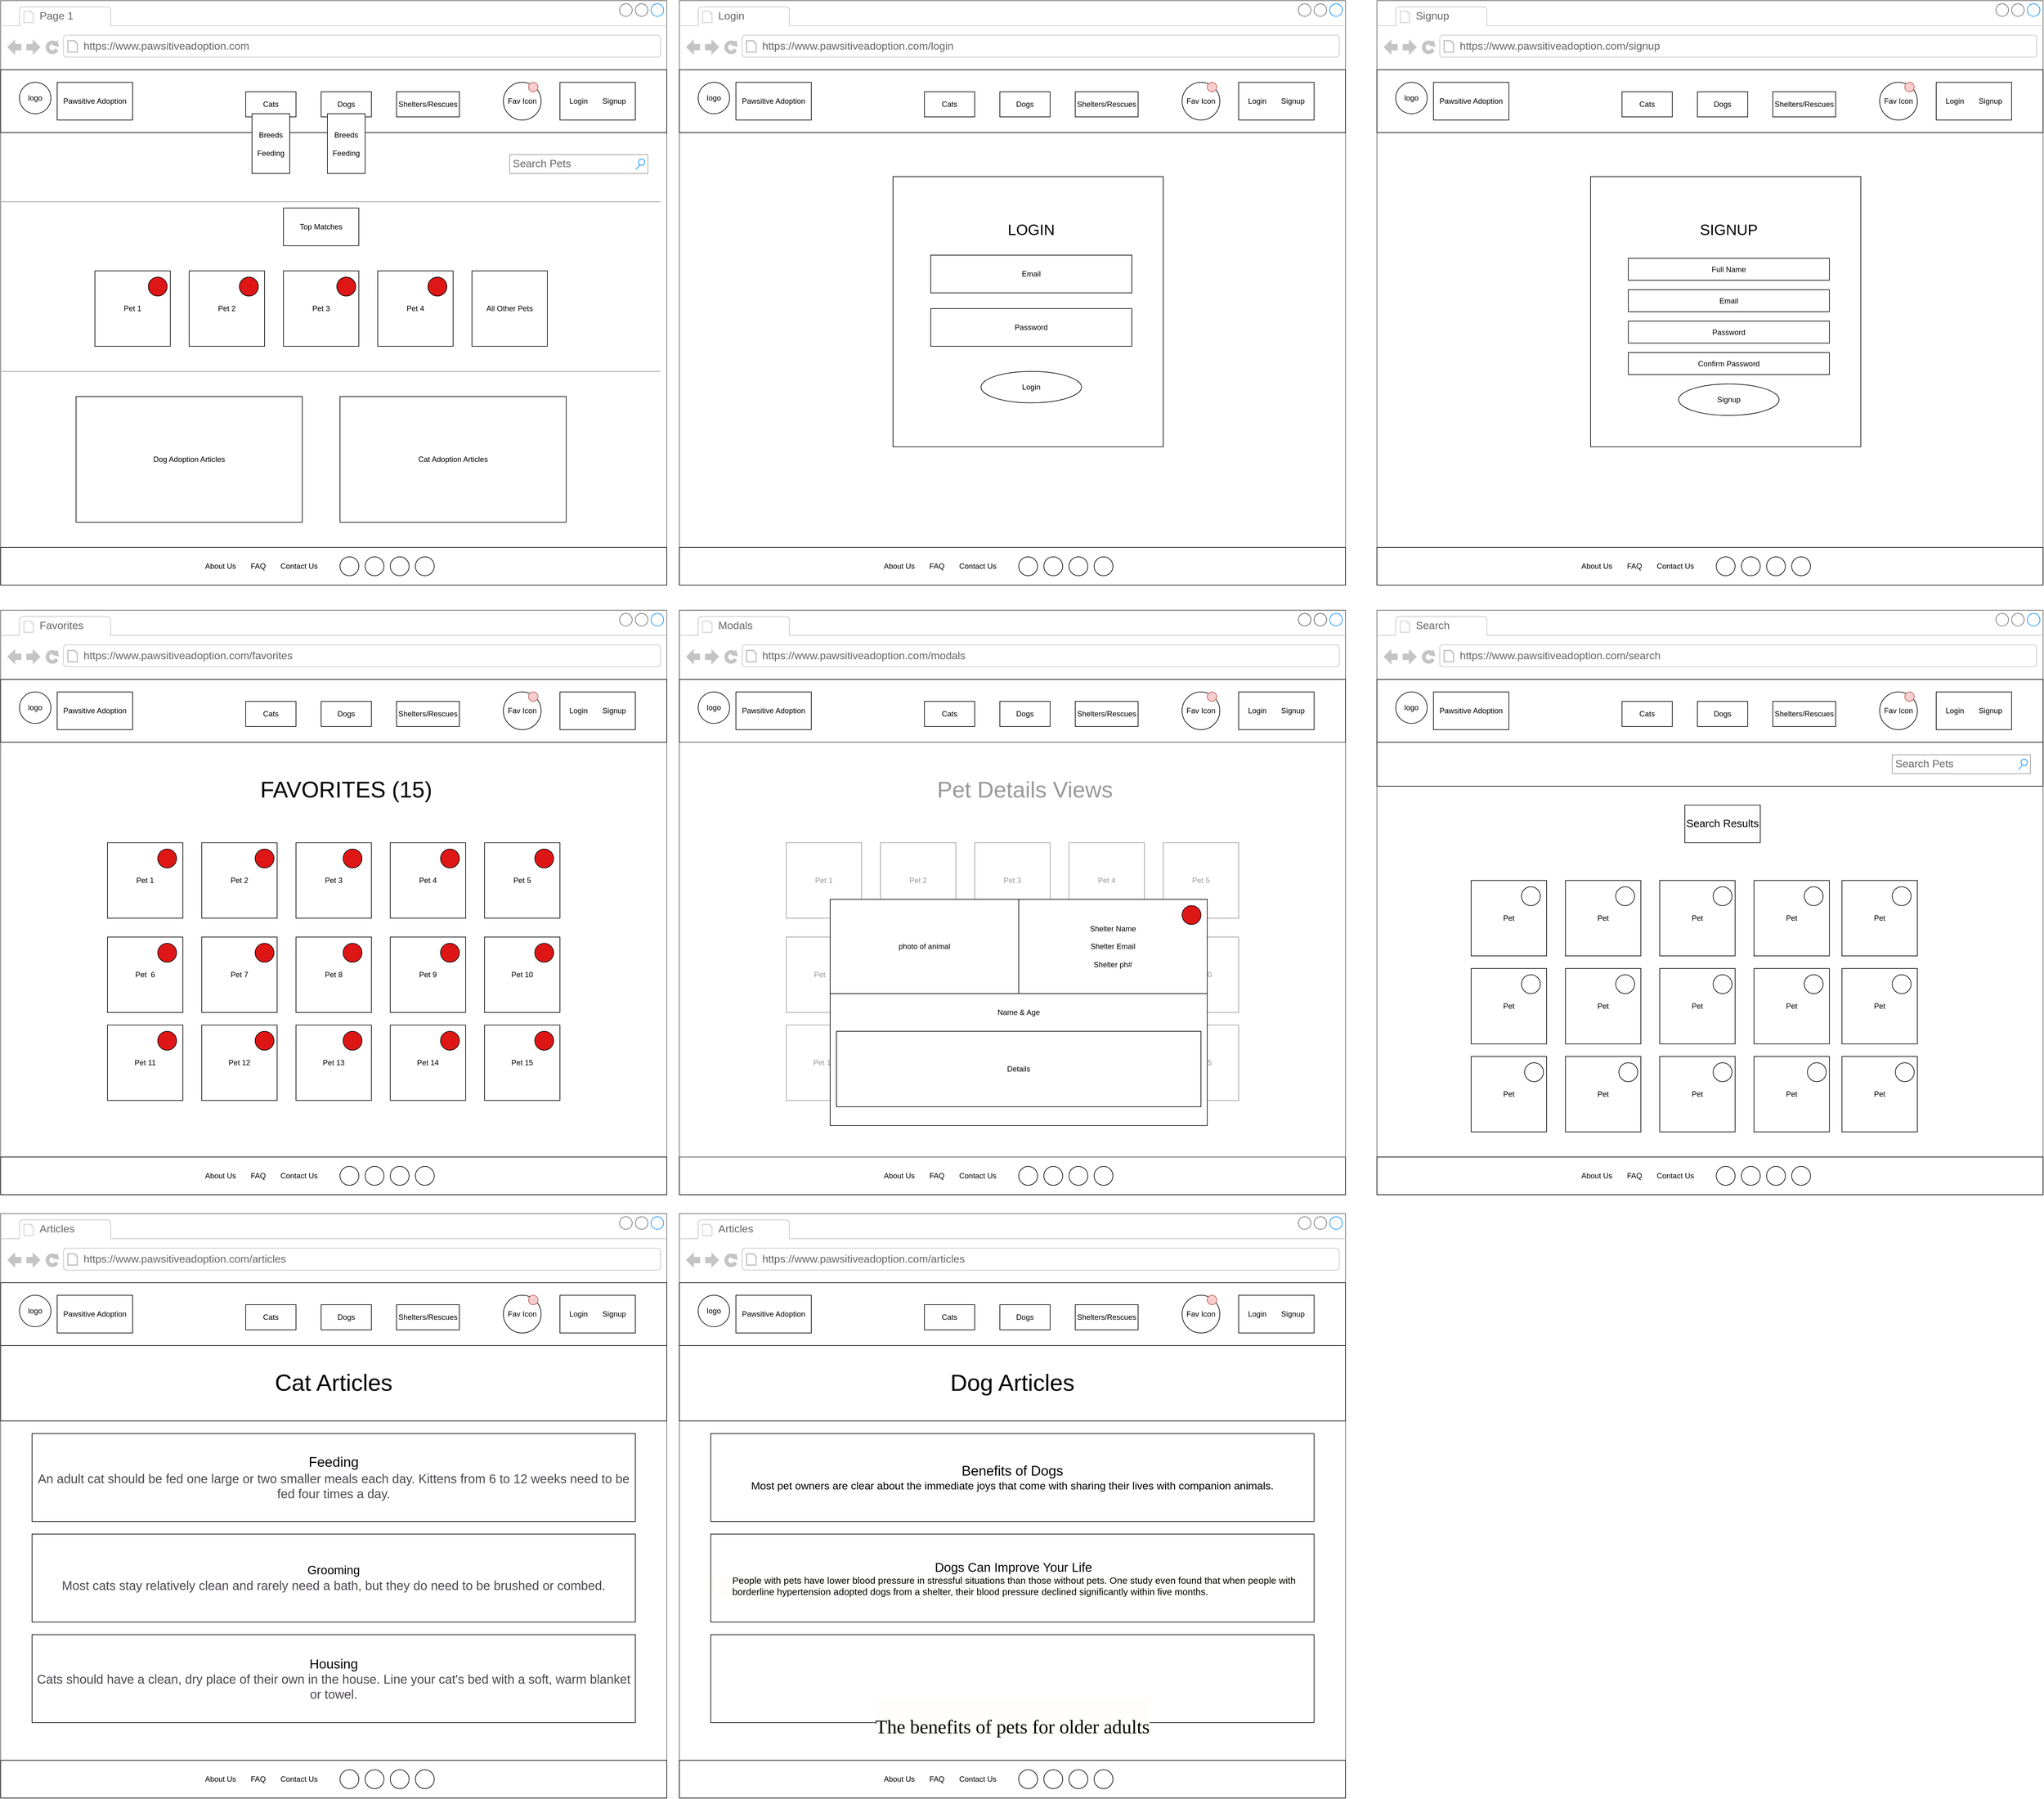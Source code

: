 <mxfile version="22.0.0" type="github">
  <diagram name="Page-1" id="2cc2dc42-3aac-f2a9-1cec-7a8b7cbee084">
    <mxGraphModel dx="1800" dy="1030" grid="1" gridSize="10" guides="1" tooltips="1" connect="1" arrows="1" fold="1" page="1" pageScale="1" pageWidth="1100" pageHeight="850" background="none" math="0" shadow="0">
      <root>
        <mxCell id="0" />
        <mxCell id="1" parent="0" />
        <mxCell id="7026571954dc6520-1" value="" style="strokeWidth=1;shadow=0;dashed=0;align=center;html=1;shape=mxgraph.mockup.containers.browserWindow;rSize=0;strokeColor=#666666;mainText=,;recursiveResize=0;rounded=0;labelBackgroundColor=none;fontFamily=Verdana;fontSize=12" parent="1" vertex="1">
          <mxGeometry x="300" y="20" width="1060" height="930" as="geometry" />
        </mxCell>
        <mxCell id="7026571954dc6520-2" value="Page 1" style="strokeWidth=1;shadow=0;dashed=0;align=center;html=1;shape=mxgraph.mockup.containers.anchor;fontSize=17;fontColor=#666666;align=left;" parent="7026571954dc6520-1" vertex="1">
          <mxGeometry x="60" y="12" width="110" height="26" as="geometry" />
        </mxCell>
        <mxCell id="7026571954dc6520-3" value="https://www.pawsitiveadoption.com" style="strokeWidth=1;shadow=0;dashed=0;align=center;html=1;shape=mxgraph.mockup.containers.anchor;rSize=0;fontSize=17;fontColor=#666666;align=left;" parent="7026571954dc6520-1" vertex="1">
          <mxGeometry x="130" y="60" width="250" height="26" as="geometry" />
        </mxCell>
        <mxCell id="7026571954dc6520-4" value="Website Name" style="text;html=1;points=[];align=left;verticalAlign=top;spacingTop=-4;fontSize=30;fontFamily=Verdana" parent="7026571954dc6520-1" vertex="1">
          <mxGeometry x="410" y="105" width="340" height="50" as="geometry" />
        </mxCell>
        <mxCell id="7026571954dc6520-14" value="Search Pets" style="strokeWidth=1;shadow=0;dashed=0;align=center;html=1;shape=mxgraph.mockup.forms.searchBox;strokeColor=#999999;mainText=;strokeColor2=#008cff;fontColor=#666666;fontSize=17;align=left;spacingLeft=3;rounded=0;labelBackgroundColor=none;" parent="7026571954dc6520-1" vertex="1">
          <mxGeometry x="810" y="245" width="220" height="30" as="geometry" />
        </mxCell>
        <mxCell id="7026571954dc6520-15" value="" style="verticalLabelPosition=bottom;shadow=0;dashed=0;align=center;html=1;verticalAlign=top;strokeWidth=1;shape=mxgraph.mockup.markup.line;strokeColor=#999999;rounded=0;labelBackgroundColor=none;fillColor=#ffffff;fontFamily=Verdana;fontSize=12;fontColor=#000000;" parent="7026571954dc6520-1" vertex="1">
          <mxGeometry y="310" width="1050" height="20" as="geometry" />
        </mxCell>
        <mxCell id="7026571954dc6520-21" value="" style="verticalLabelPosition=bottom;shadow=0;dashed=0;align=center;html=1;verticalAlign=top;strokeWidth=1;shape=mxgraph.mockup.markup.line;strokeColor=#999999;rounded=0;labelBackgroundColor=none;fillColor=#ffffff;fontFamily=Verdana;fontSize=12;fontColor=#000000;" parent="7026571954dc6520-1" vertex="1">
          <mxGeometry y="580" width="1050" height="20" as="geometry" />
        </mxCell>
        <mxCell id="-Bi1-MKPIzFoDd_cCy8i-5" value="" style="rounded=0;whiteSpace=wrap;html=1;" vertex="1" parent="7026571954dc6520-1">
          <mxGeometry y="110" width="1060" height="100" as="geometry" />
        </mxCell>
        <mxCell id="-Bi1-MKPIzFoDd_cCy8i-7" value="Pawsitive Adoption" style="rounded=0;whiteSpace=wrap;html=1;" vertex="1" parent="7026571954dc6520-1">
          <mxGeometry x="90" y="130" width="120" height="60" as="geometry" />
        </mxCell>
        <mxCell id="-Bi1-MKPIzFoDd_cCy8i-9" value="logo" style="ellipse;whiteSpace=wrap;html=1;aspect=fixed;" vertex="1" parent="7026571954dc6520-1">
          <mxGeometry x="30" y="130" width="50" height="50" as="geometry" />
        </mxCell>
        <mxCell id="-Bi1-MKPIzFoDd_cCy8i-11" value="" style="rounded=0;whiteSpace=wrap;html=1;" vertex="1" parent="7026571954dc6520-1">
          <mxGeometry x="890" y="130" width="120" height="60" as="geometry" />
        </mxCell>
        <mxCell id="-Bi1-MKPIzFoDd_cCy8i-12" value="Login&amp;nbsp; &amp;nbsp; &amp;nbsp; &amp;nbsp;Signup" style="text;html=1;strokeColor=none;fillColor=none;align=center;verticalAlign=middle;whiteSpace=wrap;rounded=0;" vertex="1" parent="7026571954dc6520-1">
          <mxGeometry x="900" y="145" width="100" height="30" as="geometry" />
        </mxCell>
        <mxCell id="-Bi1-MKPIzFoDd_cCy8i-13" value="Fav Icon" style="ellipse;whiteSpace=wrap;html=1;aspect=fixed;" vertex="1" parent="7026571954dc6520-1">
          <mxGeometry x="800" y="130" width="60" height="60" as="geometry" />
        </mxCell>
        <mxCell id="-Bi1-MKPIzFoDd_cCy8i-14" value="" style="ellipse;whiteSpace=wrap;html=1;aspect=fixed;fillColor=#f8cecc;strokeColor=#b85450;" vertex="1" parent="7026571954dc6520-1">
          <mxGeometry x="840" y="130" width="15" height="15" as="geometry" />
        </mxCell>
        <mxCell id="-Bi1-MKPIzFoDd_cCy8i-15" value="Cats" style="rounded=0;whiteSpace=wrap;html=1;" vertex="1" parent="7026571954dc6520-1">
          <mxGeometry x="390" y="145" width="80" height="40" as="geometry" />
        </mxCell>
        <mxCell id="-Bi1-MKPIzFoDd_cCy8i-16" value="Dogs" style="rounded=0;whiteSpace=wrap;html=1;" vertex="1" parent="7026571954dc6520-1">
          <mxGeometry x="510" y="145" width="80" height="40" as="geometry" />
        </mxCell>
        <mxCell id="-Bi1-MKPIzFoDd_cCy8i-18" value="Shelters/Rescues" style="rounded=0;whiteSpace=wrap;html=1;" vertex="1" parent="7026571954dc6520-1">
          <mxGeometry x="630" y="145" width="100" height="40" as="geometry" />
        </mxCell>
        <mxCell id="-Bi1-MKPIzFoDd_cCy8i-20" value="Top Matches" style="rounded=0;whiteSpace=wrap;html=1;" vertex="1" parent="7026571954dc6520-1">
          <mxGeometry x="450" y="330" width="120" height="60" as="geometry" />
        </mxCell>
        <mxCell id="-Bi1-MKPIzFoDd_cCy8i-21" value="Pet 1" style="whiteSpace=wrap;html=1;aspect=fixed;" vertex="1" parent="7026571954dc6520-1">
          <mxGeometry x="150" y="430" width="120" height="120" as="geometry" />
        </mxCell>
        <mxCell id="-Bi1-MKPIzFoDd_cCy8i-22" value="Pet 2" style="whiteSpace=wrap;html=1;aspect=fixed;" vertex="1" parent="7026571954dc6520-1">
          <mxGeometry x="300" y="430" width="120" height="120" as="geometry" />
        </mxCell>
        <mxCell id="-Bi1-MKPIzFoDd_cCy8i-23" value="Pet 3" style="whiteSpace=wrap;html=1;aspect=fixed;" vertex="1" parent="7026571954dc6520-1">
          <mxGeometry x="450" y="430" width="120" height="120" as="geometry" />
        </mxCell>
        <mxCell id="-Bi1-MKPIzFoDd_cCy8i-24" value="Pet 4" style="whiteSpace=wrap;html=1;aspect=fixed;" vertex="1" parent="7026571954dc6520-1">
          <mxGeometry x="600" y="430" width="120" height="120" as="geometry" />
        </mxCell>
        <mxCell id="-Bi1-MKPIzFoDd_cCy8i-25" value="All Other Pets" style="whiteSpace=wrap;html=1;aspect=fixed;" vertex="1" parent="7026571954dc6520-1">
          <mxGeometry x="750" y="430" width="120" height="120" as="geometry" />
        </mxCell>
        <mxCell id="-Bi1-MKPIzFoDd_cCy8i-27" value="Dog Adoption Articles" style="rounded=0;whiteSpace=wrap;html=1;" vertex="1" parent="7026571954dc6520-1">
          <mxGeometry x="120" y="630" width="360" height="200" as="geometry" />
        </mxCell>
        <mxCell id="-Bi1-MKPIzFoDd_cCy8i-28" value="Cat Adoption Articles" style="rounded=0;whiteSpace=wrap;html=1;" vertex="1" parent="7026571954dc6520-1">
          <mxGeometry x="540" y="630" width="360" height="200" as="geometry" />
        </mxCell>
        <mxCell id="-Bi1-MKPIzFoDd_cCy8i-29" value="" style="rounded=0;whiteSpace=wrap;html=1;" vertex="1" parent="7026571954dc6520-1">
          <mxGeometry y="870" width="1060" height="60" as="geometry" />
        </mxCell>
        <mxCell id="-Bi1-MKPIzFoDd_cCy8i-30" value="FAQ" style="text;html=1;strokeColor=none;fillColor=none;align=center;verticalAlign=middle;whiteSpace=wrap;rounded=0;" vertex="1" parent="7026571954dc6520-1">
          <mxGeometry x="380" y="885" width="60" height="30" as="geometry" />
        </mxCell>
        <mxCell id="-Bi1-MKPIzFoDd_cCy8i-31" value="About Us" style="text;html=1;strokeColor=none;fillColor=none;align=center;verticalAlign=middle;whiteSpace=wrap;rounded=0;" vertex="1" parent="7026571954dc6520-1">
          <mxGeometry x="320" y="885" width="60" height="30" as="geometry" />
        </mxCell>
        <mxCell id="-Bi1-MKPIzFoDd_cCy8i-32" value="Contact Us" style="text;html=1;strokeColor=none;fillColor=none;align=center;verticalAlign=middle;whiteSpace=wrap;rounded=0;" vertex="1" parent="7026571954dc6520-1">
          <mxGeometry x="440" y="885" width="70" height="30" as="geometry" />
        </mxCell>
        <mxCell id="-Bi1-MKPIzFoDd_cCy8i-33" value="" style="ellipse;whiteSpace=wrap;html=1;aspect=fixed;" vertex="1" parent="7026571954dc6520-1">
          <mxGeometry x="540" y="885" width="30" height="30" as="geometry" />
        </mxCell>
        <mxCell id="-Bi1-MKPIzFoDd_cCy8i-65" value="" style="ellipse;whiteSpace=wrap;html=1;aspect=fixed;" vertex="1" parent="7026571954dc6520-1">
          <mxGeometry x="580" y="885" width="30" height="30" as="geometry" />
        </mxCell>
        <mxCell id="-Bi1-MKPIzFoDd_cCy8i-66" value="" style="ellipse;whiteSpace=wrap;html=1;aspect=fixed;" vertex="1" parent="7026571954dc6520-1">
          <mxGeometry x="620" y="885" width="30" height="30" as="geometry" />
        </mxCell>
        <mxCell id="-Bi1-MKPIzFoDd_cCy8i-67" value="" style="ellipse;whiteSpace=wrap;html=1;aspect=fixed;" vertex="1" parent="7026571954dc6520-1">
          <mxGeometry x="660" y="885" width="30" height="30" as="geometry" />
        </mxCell>
        <mxCell id="-Bi1-MKPIzFoDd_cCy8i-68" value="Breeds&lt;br&gt;&lt;br&gt;Feeding" style="rounded=0;whiteSpace=wrap;html=1;" vertex="1" parent="7026571954dc6520-1">
          <mxGeometry x="400" y="180" width="60" height="95" as="geometry" />
        </mxCell>
        <mxCell id="-Bi1-MKPIzFoDd_cCy8i-69" value="Breeds&lt;br&gt;&lt;br&gt;Feeding" style="rounded=0;whiteSpace=wrap;html=1;" vertex="1" parent="7026571954dc6520-1">
          <mxGeometry x="520" y="180" width="60" height="95" as="geometry" />
        </mxCell>
        <mxCell id="-Bi1-MKPIzFoDd_cCy8i-277" value="" style="ellipse;whiteSpace=wrap;html=1;aspect=fixed;fillColor=#df1616;" vertex="1" parent="7026571954dc6520-1">
          <mxGeometry x="235" y="440" width="30" height="30" as="geometry" />
        </mxCell>
        <mxCell id="-Bi1-MKPIzFoDd_cCy8i-278" value="" style="ellipse;whiteSpace=wrap;html=1;aspect=fixed;" vertex="1" parent="7026571954dc6520-1">
          <mxGeometry x="380" y="440" width="30" height="30" as="geometry" />
        </mxCell>
        <mxCell id="-Bi1-MKPIzFoDd_cCy8i-279" value="" style="ellipse;whiteSpace=wrap;html=1;aspect=fixed;" vertex="1" parent="7026571954dc6520-1">
          <mxGeometry x="535" y="440" width="30" height="30" as="geometry" />
        </mxCell>
        <mxCell id="-Bi1-MKPIzFoDd_cCy8i-280" value="" style="ellipse;whiteSpace=wrap;html=1;aspect=fixed;" vertex="1" parent="7026571954dc6520-1">
          <mxGeometry x="680" y="440" width="30" height="30" as="geometry" />
        </mxCell>
        <mxCell id="-Bi1-MKPIzFoDd_cCy8i-281" value="" style="ellipse;whiteSpace=wrap;html=1;aspect=fixed;fillColor=#df1616;" vertex="1" parent="7026571954dc6520-1">
          <mxGeometry x="380" y="440" width="30" height="30" as="geometry" />
        </mxCell>
        <mxCell id="-Bi1-MKPIzFoDd_cCy8i-282" value="" style="ellipse;whiteSpace=wrap;html=1;aspect=fixed;fillColor=#df1616;" vertex="1" parent="7026571954dc6520-1">
          <mxGeometry x="535" y="440" width="30" height="30" as="geometry" />
        </mxCell>
        <mxCell id="-Bi1-MKPIzFoDd_cCy8i-283" value="" style="ellipse;whiteSpace=wrap;html=1;aspect=fixed;fillColor=#df1616;" vertex="1" parent="7026571954dc6520-1">
          <mxGeometry x="680" y="440" width="30" height="30" as="geometry" />
        </mxCell>
        <mxCell id="-Bi1-MKPIzFoDd_cCy8i-73" value="" style="strokeWidth=1;shadow=0;dashed=0;align=center;html=1;shape=mxgraph.mockup.containers.browserWindow;rSize=0;strokeColor=#666666;mainText=,;recursiveResize=0;rounded=0;labelBackgroundColor=none;fontFamily=Verdana;fontSize=12" vertex="1" parent="1">
          <mxGeometry x="1380" y="20" width="1060" height="930" as="geometry" />
        </mxCell>
        <mxCell id="-Bi1-MKPIzFoDd_cCy8i-74" value="Login" style="strokeWidth=1;shadow=0;dashed=0;align=center;html=1;shape=mxgraph.mockup.containers.anchor;fontSize=17;fontColor=#666666;align=left;" vertex="1" parent="-Bi1-MKPIzFoDd_cCy8i-73">
          <mxGeometry x="60" y="12" width="110" height="26" as="geometry" />
        </mxCell>
        <mxCell id="-Bi1-MKPIzFoDd_cCy8i-75" value="https://www.pawsitiveadoption.com/login" style="strokeWidth=1;shadow=0;dashed=0;align=center;html=1;shape=mxgraph.mockup.containers.anchor;rSize=0;fontSize=17;fontColor=#666666;align=left;" vertex="1" parent="-Bi1-MKPIzFoDd_cCy8i-73">
          <mxGeometry x="130" y="60" width="250" height="26" as="geometry" />
        </mxCell>
        <mxCell id="-Bi1-MKPIzFoDd_cCy8i-76" value="Website Name" style="text;html=1;points=[];align=left;verticalAlign=top;spacingTop=-4;fontSize=30;fontFamily=Verdana" vertex="1" parent="-Bi1-MKPIzFoDd_cCy8i-73">
          <mxGeometry x="410" y="105" width="340" height="50" as="geometry" />
        </mxCell>
        <mxCell id="-Bi1-MKPIzFoDd_cCy8i-80" value="" style="rounded=0;whiteSpace=wrap;html=1;" vertex="1" parent="-Bi1-MKPIzFoDd_cCy8i-73">
          <mxGeometry y="110" width="1060" height="100" as="geometry" />
        </mxCell>
        <mxCell id="-Bi1-MKPIzFoDd_cCy8i-81" value="Pawsitive Adoption" style="rounded=0;whiteSpace=wrap;html=1;" vertex="1" parent="-Bi1-MKPIzFoDd_cCy8i-73">
          <mxGeometry x="90" y="130" width="120" height="60" as="geometry" />
        </mxCell>
        <mxCell id="-Bi1-MKPIzFoDd_cCy8i-82" value="logo" style="ellipse;whiteSpace=wrap;html=1;aspect=fixed;" vertex="1" parent="-Bi1-MKPIzFoDd_cCy8i-73">
          <mxGeometry x="30" y="130" width="50" height="50" as="geometry" />
        </mxCell>
        <mxCell id="-Bi1-MKPIzFoDd_cCy8i-83" value="" style="rounded=0;whiteSpace=wrap;html=1;" vertex="1" parent="-Bi1-MKPIzFoDd_cCy8i-73">
          <mxGeometry x="890" y="130" width="120" height="60" as="geometry" />
        </mxCell>
        <mxCell id="-Bi1-MKPIzFoDd_cCy8i-84" value="Login&amp;nbsp; &amp;nbsp; &amp;nbsp; &amp;nbsp;Signup" style="text;html=1;strokeColor=none;fillColor=none;align=center;verticalAlign=middle;whiteSpace=wrap;rounded=0;" vertex="1" parent="-Bi1-MKPIzFoDd_cCy8i-73">
          <mxGeometry x="900" y="145" width="100" height="30" as="geometry" />
        </mxCell>
        <mxCell id="-Bi1-MKPIzFoDd_cCy8i-85" value="Fav Icon" style="ellipse;whiteSpace=wrap;html=1;aspect=fixed;" vertex="1" parent="-Bi1-MKPIzFoDd_cCy8i-73">
          <mxGeometry x="800" y="130" width="60" height="60" as="geometry" />
        </mxCell>
        <mxCell id="-Bi1-MKPIzFoDd_cCy8i-86" value="" style="ellipse;whiteSpace=wrap;html=1;aspect=fixed;fillColor=#f8cecc;strokeColor=#b85450;" vertex="1" parent="-Bi1-MKPIzFoDd_cCy8i-73">
          <mxGeometry x="840" y="130" width="15" height="15" as="geometry" />
        </mxCell>
        <mxCell id="-Bi1-MKPIzFoDd_cCy8i-87" value="Cats" style="rounded=0;whiteSpace=wrap;html=1;" vertex="1" parent="-Bi1-MKPIzFoDd_cCy8i-73">
          <mxGeometry x="390" y="145" width="80" height="40" as="geometry" />
        </mxCell>
        <mxCell id="-Bi1-MKPIzFoDd_cCy8i-88" value="Dogs" style="rounded=0;whiteSpace=wrap;html=1;" vertex="1" parent="-Bi1-MKPIzFoDd_cCy8i-73">
          <mxGeometry x="510" y="145" width="80" height="40" as="geometry" />
        </mxCell>
        <mxCell id="-Bi1-MKPIzFoDd_cCy8i-89" value="Shelters/Rescues" style="rounded=0;whiteSpace=wrap;html=1;" vertex="1" parent="-Bi1-MKPIzFoDd_cCy8i-73">
          <mxGeometry x="630" y="145" width="100" height="40" as="geometry" />
        </mxCell>
        <mxCell id="-Bi1-MKPIzFoDd_cCy8i-98" value="" style="rounded=0;whiteSpace=wrap;html=1;" vertex="1" parent="-Bi1-MKPIzFoDd_cCy8i-73">
          <mxGeometry y="870" width="1060" height="60" as="geometry" />
        </mxCell>
        <mxCell id="-Bi1-MKPIzFoDd_cCy8i-99" value="FAQ" style="text;html=1;strokeColor=none;fillColor=none;align=center;verticalAlign=middle;whiteSpace=wrap;rounded=0;" vertex="1" parent="-Bi1-MKPIzFoDd_cCy8i-73">
          <mxGeometry x="380" y="885" width="60" height="30" as="geometry" />
        </mxCell>
        <mxCell id="-Bi1-MKPIzFoDd_cCy8i-100" value="About Us" style="text;html=1;strokeColor=none;fillColor=none;align=center;verticalAlign=middle;whiteSpace=wrap;rounded=0;" vertex="1" parent="-Bi1-MKPIzFoDd_cCy8i-73">
          <mxGeometry x="320" y="885" width="60" height="30" as="geometry" />
        </mxCell>
        <mxCell id="-Bi1-MKPIzFoDd_cCy8i-101" value="Contact Us" style="text;html=1;strokeColor=none;fillColor=none;align=center;verticalAlign=middle;whiteSpace=wrap;rounded=0;" vertex="1" parent="-Bi1-MKPIzFoDd_cCy8i-73">
          <mxGeometry x="440" y="885" width="70" height="30" as="geometry" />
        </mxCell>
        <mxCell id="-Bi1-MKPIzFoDd_cCy8i-102" value="" style="ellipse;whiteSpace=wrap;html=1;aspect=fixed;" vertex="1" parent="-Bi1-MKPIzFoDd_cCy8i-73">
          <mxGeometry x="540" y="885" width="30" height="30" as="geometry" />
        </mxCell>
        <mxCell id="-Bi1-MKPIzFoDd_cCy8i-103" value="" style="ellipse;whiteSpace=wrap;html=1;aspect=fixed;" vertex="1" parent="-Bi1-MKPIzFoDd_cCy8i-73">
          <mxGeometry x="580" y="885" width="30" height="30" as="geometry" />
        </mxCell>
        <mxCell id="-Bi1-MKPIzFoDd_cCy8i-104" value="" style="ellipse;whiteSpace=wrap;html=1;aspect=fixed;" vertex="1" parent="-Bi1-MKPIzFoDd_cCy8i-73">
          <mxGeometry x="620" y="885" width="30" height="30" as="geometry" />
        </mxCell>
        <mxCell id="-Bi1-MKPIzFoDd_cCy8i-105" value="" style="ellipse;whiteSpace=wrap;html=1;aspect=fixed;" vertex="1" parent="-Bi1-MKPIzFoDd_cCy8i-73">
          <mxGeometry x="660" y="885" width="30" height="30" as="geometry" />
        </mxCell>
        <mxCell id="-Bi1-MKPIzFoDd_cCy8i-108" value="" style="whiteSpace=wrap;html=1;aspect=fixed;" vertex="1" parent="-Bi1-MKPIzFoDd_cCy8i-73">
          <mxGeometry x="340" y="280" width="430" height="430" as="geometry" />
        </mxCell>
        <mxCell id="-Bi1-MKPIzFoDd_cCy8i-110" value="Email" style="rounded=0;whiteSpace=wrap;html=1;" vertex="1" parent="-Bi1-MKPIzFoDd_cCy8i-73">
          <mxGeometry x="400" y="405" width="320" height="60" as="geometry" />
        </mxCell>
        <mxCell id="-Bi1-MKPIzFoDd_cCy8i-111" value="Password" style="rounded=0;whiteSpace=wrap;html=1;" vertex="1" parent="-Bi1-MKPIzFoDd_cCy8i-73">
          <mxGeometry x="400" y="490" width="320" height="60" as="geometry" />
        </mxCell>
        <mxCell id="-Bi1-MKPIzFoDd_cCy8i-112" value="Login" style="ellipse;whiteSpace=wrap;html=1;" vertex="1" parent="-Bi1-MKPIzFoDd_cCy8i-73">
          <mxGeometry x="480" y="590" width="160" height="50" as="geometry" />
        </mxCell>
        <mxCell id="-Bi1-MKPIzFoDd_cCy8i-113" value="&lt;font style=&quot;font-size: 24px;&quot;&gt;LOGIN&lt;/font&gt;" style="text;html=1;strokeColor=none;fillColor=none;align=center;verticalAlign=middle;whiteSpace=wrap;rounded=0;" vertex="1" parent="-Bi1-MKPIzFoDd_cCy8i-73">
          <mxGeometry x="440" y="310" width="240" height="110" as="geometry" />
        </mxCell>
        <mxCell id="-Bi1-MKPIzFoDd_cCy8i-114" value="" style="strokeWidth=1;shadow=0;dashed=0;align=center;html=1;shape=mxgraph.mockup.containers.browserWindow;rSize=0;strokeColor=#666666;mainText=,;recursiveResize=0;rounded=0;labelBackgroundColor=none;fontFamily=Verdana;fontSize=12" vertex="1" parent="1">
          <mxGeometry x="2490" y="20" width="1060" height="930" as="geometry" />
        </mxCell>
        <mxCell id="-Bi1-MKPIzFoDd_cCy8i-115" value="Signup" style="strokeWidth=1;shadow=0;dashed=0;align=center;html=1;shape=mxgraph.mockup.containers.anchor;fontSize=17;fontColor=#666666;align=left;" vertex="1" parent="-Bi1-MKPIzFoDd_cCy8i-114">
          <mxGeometry x="60" y="12" width="110" height="26" as="geometry" />
        </mxCell>
        <mxCell id="-Bi1-MKPIzFoDd_cCy8i-116" value="https://www.pawsitiveadoption.com/signup" style="strokeWidth=1;shadow=0;dashed=0;align=center;html=1;shape=mxgraph.mockup.containers.anchor;rSize=0;fontSize=17;fontColor=#666666;align=left;" vertex="1" parent="-Bi1-MKPIzFoDd_cCy8i-114">
          <mxGeometry x="130" y="60" width="250" height="26" as="geometry" />
        </mxCell>
        <mxCell id="-Bi1-MKPIzFoDd_cCy8i-117" value="Website Name" style="text;html=1;points=[];align=left;verticalAlign=top;spacingTop=-4;fontSize=30;fontFamily=Verdana" vertex="1" parent="-Bi1-MKPIzFoDd_cCy8i-114">
          <mxGeometry x="410" y="105" width="340" height="50" as="geometry" />
        </mxCell>
        <mxCell id="-Bi1-MKPIzFoDd_cCy8i-118" value="" style="rounded=0;whiteSpace=wrap;html=1;" vertex="1" parent="-Bi1-MKPIzFoDd_cCy8i-114">
          <mxGeometry y="110" width="1060" height="100" as="geometry" />
        </mxCell>
        <mxCell id="-Bi1-MKPIzFoDd_cCy8i-119" value="Pawsitive Adoption" style="rounded=0;whiteSpace=wrap;html=1;" vertex="1" parent="-Bi1-MKPIzFoDd_cCy8i-114">
          <mxGeometry x="90" y="130" width="120" height="60" as="geometry" />
        </mxCell>
        <mxCell id="-Bi1-MKPIzFoDd_cCy8i-120" value="logo" style="ellipse;whiteSpace=wrap;html=1;aspect=fixed;" vertex="1" parent="-Bi1-MKPIzFoDd_cCy8i-114">
          <mxGeometry x="30" y="130" width="50" height="50" as="geometry" />
        </mxCell>
        <mxCell id="-Bi1-MKPIzFoDd_cCy8i-121" value="" style="rounded=0;whiteSpace=wrap;html=1;" vertex="1" parent="-Bi1-MKPIzFoDd_cCy8i-114">
          <mxGeometry x="890" y="130" width="120" height="60" as="geometry" />
        </mxCell>
        <mxCell id="-Bi1-MKPIzFoDd_cCy8i-122" value="Login&amp;nbsp; &amp;nbsp; &amp;nbsp; &amp;nbsp;Signup" style="text;html=1;strokeColor=none;fillColor=none;align=center;verticalAlign=middle;whiteSpace=wrap;rounded=0;" vertex="1" parent="-Bi1-MKPIzFoDd_cCy8i-114">
          <mxGeometry x="900" y="145" width="100" height="30" as="geometry" />
        </mxCell>
        <mxCell id="-Bi1-MKPIzFoDd_cCy8i-123" value="Fav Icon" style="ellipse;whiteSpace=wrap;html=1;aspect=fixed;" vertex="1" parent="-Bi1-MKPIzFoDd_cCy8i-114">
          <mxGeometry x="800" y="130" width="60" height="60" as="geometry" />
        </mxCell>
        <mxCell id="-Bi1-MKPIzFoDd_cCy8i-124" value="" style="ellipse;whiteSpace=wrap;html=1;aspect=fixed;fillColor=#f8cecc;strokeColor=#b85450;" vertex="1" parent="-Bi1-MKPIzFoDd_cCy8i-114">
          <mxGeometry x="840" y="130" width="15" height="15" as="geometry" />
        </mxCell>
        <mxCell id="-Bi1-MKPIzFoDd_cCy8i-125" value="Cats" style="rounded=0;whiteSpace=wrap;html=1;" vertex="1" parent="-Bi1-MKPIzFoDd_cCy8i-114">
          <mxGeometry x="390" y="145" width="80" height="40" as="geometry" />
        </mxCell>
        <mxCell id="-Bi1-MKPIzFoDd_cCy8i-126" value="Dogs" style="rounded=0;whiteSpace=wrap;html=1;" vertex="1" parent="-Bi1-MKPIzFoDd_cCy8i-114">
          <mxGeometry x="510" y="145" width="80" height="40" as="geometry" />
        </mxCell>
        <mxCell id="-Bi1-MKPIzFoDd_cCy8i-127" value="Shelters/Rescues" style="rounded=0;whiteSpace=wrap;html=1;" vertex="1" parent="-Bi1-MKPIzFoDd_cCy8i-114">
          <mxGeometry x="630" y="145" width="100" height="40" as="geometry" />
        </mxCell>
        <mxCell id="-Bi1-MKPIzFoDd_cCy8i-128" value="" style="rounded=0;whiteSpace=wrap;html=1;" vertex="1" parent="-Bi1-MKPIzFoDd_cCy8i-114">
          <mxGeometry y="870" width="1060" height="60" as="geometry" />
        </mxCell>
        <mxCell id="-Bi1-MKPIzFoDd_cCy8i-129" value="FAQ" style="text;html=1;strokeColor=none;fillColor=none;align=center;verticalAlign=middle;whiteSpace=wrap;rounded=0;" vertex="1" parent="-Bi1-MKPIzFoDd_cCy8i-114">
          <mxGeometry x="380" y="885" width="60" height="30" as="geometry" />
        </mxCell>
        <mxCell id="-Bi1-MKPIzFoDd_cCy8i-130" value="About Us" style="text;html=1;strokeColor=none;fillColor=none;align=center;verticalAlign=middle;whiteSpace=wrap;rounded=0;" vertex="1" parent="-Bi1-MKPIzFoDd_cCy8i-114">
          <mxGeometry x="320" y="885" width="60" height="30" as="geometry" />
        </mxCell>
        <mxCell id="-Bi1-MKPIzFoDd_cCy8i-131" value="Contact Us" style="text;html=1;strokeColor=none;fillColor=none;align=center;verticalAlign=middle;whiteSpace=wrap;rounded=0;" vertex="1" parent="-Bi1-MKPIzFoDd_cCy8i-114">
          <mxGeometry x="440" y="885" width="70" height="30" as="geometry" />
        </mxCell>
        <mxCell id="-Bi1-MKPIzFoDd_cCy8i-132" value="" style="ellipse;whiteSpace=wrap;html=1;aspect=fixed;" vertex="1" parent="-Bi1-MKPIzFoDd_cCy8i-114">
          <mxGeometry x="540" y="885" width="30" height="30" as="geometry" />
        </mxCell>
        <mxCell id="-Bi1-MKPIzFoDd_cCy8i-133" value="" style="ellipse;whiteSpace=wrap;html=1;aspect=fixed;" vertex="1" parent="-Bi1-MKPIzFoDd_cCy8i-114">
          <mxGeometry x="580" y="885" width="30" height="30" as="geometry" />
        </mxCell>
        <mxCell id="-Bi1-MKPIzFoDd_cCy8i-134" value="" style="ellipse;whiteSpace=wrap;html=1;aspect=fixed;" vertex="1" parent="-Bi1-MKPIzFoDd_cCy8i-114">
          <mxGeometry x="620" y="885" width="30" height="30" as="geometry" />
        </mxCell>
        <mxCell id="-Bi1-MKPIzFoDd_cCy8i-135" value="" style="ellipse;whiteSpace=wrap;html=1;aspect=fixed;" vertex="1" parent="-Bi1-MKPIzFoDd_cCy8i-114">
          <mxGeometry x="660" y="885" width="30" height="30" as="geometry" />
        </mxCell>
        <mxCell id="-Bi1-MKPIzFoDd_cCy8i-136" value="" style="whiteSpace=wrap;html=1;aspect=fixed;" vertex="1" parent="-Bi1-MKPIzFoDd_cCy8i-114">
          <mxGeometry x="340" y="280" width="430" height="430" as="geometry" />
        </mxCell>
        <mxCell id="-Bi1-MKPIzFoDd_cCy8i-137" value="Email" style="rounded=0;whiteSpace=wrap;html=1;" vertex="1" parent="-Bi1-MKPIzFoDd_cCy8i-114">
          <mxGeometry x="400" y="460" width="320" height="35" as="geometry" />
        </mxCell>
        <mxCell id="-Bi1-MKPIzFoDd_cCy8i-138" value="Password" style="rounded=0;whiteSpace=wrap;html=1;" vertex="1" parent="-Bi1-MKPIzFoDd_cCy8i-114">
          <mxGeometry x="400" y="510" width="320" height="35" as="geometry" />
        </mxCell>
        <mxCell id="-Bi1-MKPIzFoDd_cCy8i-139" value="Signup" style="ellipse;whiteSpace=wrap;html=1;" vertex="1" parent="-Bi1-MKPIzFoDd_cCy8i-114">
          <mxGeometry x="480" y="610" width="160" height="50" as="geometry" />
        </mxCell>
        <mxCell id="-Bi1-MKPIzFoDd_cCy8i-140" value="&lt;font style=&quot;font-size: 24px;&quot;&gt;SIGNUP&lt;/font&gt;" style="text;html=1;strokeColor=none;fillColor=none;align=center;verticalAlign=middle;whiteSpace=wrap;rounded=0;" vertex="1" parent="-Bi1-MKPIzFoDd_cCy8i-114">
          <mxGeometry x="440" y="310" width="240" height="110" as="geometry" />
        </mxCell>
        <mxCell id="-Bi1-MKPIzFoDd_cCy8i-142" value="Confirm Password" style="rounded=0;whiteSpace=wrap;html=1;" vertex="1" parent="-Bi1-MKPIzFoDd_cCy8i-114">
          <mxGeometry x="400" y="560" width="320" height="35" as="geometry" />
        </mxCell>
        <mxCell id="-Bi1-MKPIzFoDd_cCy8i-141" value="Full Name" style="rounded=0;whiteSpace=wrap;html=1;" vertex="1" parent="-Bi1-MKPIzFoDd_cCy8i-114">
          <mxGeometry x="400" y="410" width="320" height="35" as="geometry" />
        </mxCell>
        <mxCell id="-Bi1-MKPIzFoDd_cCy8i-143" value="" style="strokeWidth=1;shadow=0;dashed=0;align=center;html=1;shape=mxgraph.mockup.containers.browserWindow;rSize=0;strokeColor=#666666;mainText=,;recursiveResize=0;rounded=0;labelBackgroundColor=none;fontFamily=Verdana;fontSize=12" vertex="1" parent="1">
          <mxGeometry x="300" y="990" width="1060" height="930" as="geometry" />
        </mxCell>
        <mxCell id="-Bi1-MKPIzFoDd_cCy8i-144" value="Favorites" style="strokeWidth=1;shadow=0;dashed=0;align=center;html=1;shape=mxgraph.mockup.containers.anchor;fontSize=17;fontColor=#666666;align=left;" vertex="1" parent="-Bi1-MKPIzFoDd_cCy8i-143">
          <mxGeometry x="60" y="12" width="110" height="26" as="geometry" />
        </mxCell>
        <mxCell id="-Bi1-MKPIzFoDd_cCy8i-145" value="https://www.pawsitiveadoption.com/favorites" style="strokeWidth=1;shadow=0;dashed=0;align=center;html=1;shape=mxgraph.mockup.containers.anchor;rSize=0;fontSize=17;fontColor=#666666;align=left;" vertex="1" parent="-Bi1-MKPIzFoDd_cCy8i-143">
          <mxGeometry x="130" y="60" width="250" height="26" as="geometry" />
        </mxCell>
        <mxCell id="-Bi1-MKPIzFoDd_cCy8i-146" value="Website Name" style="text;html=1;points=[];align=left;verticalAlign=top;spacingTop=-4;fontSize=30;fontFamily=Verdana" vertex="1" parent="-Bi1-MKPIzFoDd_cCy8i-143">
          <mxGeometry x="410" y="105" width="340" height="50" as="geometry" />
        </mxCell>
        <mxCell id="-Bi1-MKPIzFoDd_cCy8i-150" value="" style="rounded=0;whiteSpace=wrap;html=1;" vertex="1" parent="-Bi1-MKPIzFoDd_cCy8i-143">
          <mxGeometry y="110" width="1060" height="100" as="geometry" />
        </mxCell>
        <mxCell id="-Bi1-MKPIzFoDd_cCy8i-151" value="Pawsitive Adoption" style="rounded=0;whiteSpace=wrap;html=1;" vertex="1" parent="-Bi1-MKPIzFoDd_cCy8i-143">
          <mxGeometry x="90" y="130" width="120" height="60" as="geometry" />
        </mxCell>
        <mxCell id="-Bi1-MKPIzFoDd_cCy8i-152" value="logo" style="ellipse;whiteSpace=wrap;html=1;aspect=fixed;" vertex="1" parent="-Bi1-MKPIzFoDd_cCy8i-143">
          <mxGeometry x="30" y="130" width="50" height="50" as="geometry" />
        </mxCell>
        <mxCell id="-Bi1-MKPIzFoDd_cCy8i-153" value="" style="rounded=0;whiteSpace=wrap;html=1;" vertex="1" parent="-Bi1-MKPIzFoDd_cCy8i-143">
          <mxGeometry x="890" y="130" width="120" height="60" as="geometry" />
        </mxCell>
        <mxCell id="-Bi1-MKPIzFoDd_cCy8i-154" value="Login&amp;nbsp; &amp;nbsp; &amp;nbsp; &amp;nbsp;Signup" style="text;html=1;strokeColor=none;fillColor=none;align=center;verticalAlign=middle;whiteSpace=wrap;rounded=0;" vertex="1" parent="-Bi1-MKPIzFoDd_cCy8i-143">
          <mxGeometry x="900" y="145" width="100" height="30" as="geometry" />
        </mxCell>
        <mxCell id="-Bi1-MKPIzFoDd_cCy8i-155" value="Fav Icon" style="ellipse;whiteSpace=wrap;html=1;aspect=fixed;" vertex="1" parent="-Bi1-MKPIzFoDd_cCy8i-143">
          <mxGeometry x="800" y="130" width="60" height="60" as="geometry" />
        </mxCell>
        <mxCell id="-Bi1-MKPIzFoDd_cCy8i-156" value="" style="ellipse;whiteSpace=wrap;html=1;aspect=fixed;fillColor=#f8cecc;strokeColor=#b85450;" vertex="1" parent="-Bi1-MKPIzFoDd_cCy8i-143">
          <mxGeometry x="840" y="130" width="15" height="15" as="geometry" />
        </mxCell>
        <mxCell id="-Bi1-MKPIzFoDd_cCy8i-157" value="Cats" style="rounded=0;whiteSpace=wrap;html=1;" vertex="1" parent="-Bi1-MKPIzFoDd_cCy8i-143">
          <mxGeometry x="390" y="145" width="80" height="40" as="geometry" />
        </mxCell>
        <mxCell id="-Bi1-MKPIzFoDd_cCy8i-158" value="Dogs" style="rounded=0;whiteSpace=wrap;html=1;" vertex="1" parent="-Bi1-MKPIzFoDd_cCy8i-143">
          <mxGeometry x="510" y="145" width="80" height="40" as="geometry" />
        </mxCell>
        <mxCell id="-Bi1-MKPIzFoDd_cCy8i-159" value="Shelters/Rescues" style="rounded=0;whiteSpace=wrap;html=1;" vertex="1" parent="-Bi1-MKPIzFoDd_cCy8i-143">
          <mxGeometry x="630" y="145" width="100" height="40" as="geometry" />
        </mxCell>
        <mxCell id="-Bi1-MKPIzFoDd_cCy8i-161" value="Pet 1" style="whiteSpace=wrap;html=1;aspect=fixed;" vertex="1" parent="-Bi1-MKPIzFoDd_cCy8i-143">
          <mxGeometry x="170" y="370" width="120" height="120" as="geometry" />
        </mxCell>
        <mxCell id="-Bi1-MKPIzFoDd_cCy8i-162" value="Pet 2" style="whiteSpace=wrap;html=1;aspect=fixed;" vertex="1" parent="-Bi1-MKPIzFoDd_cCy8i-143">
          <mxGeometry x="320" y="370" width="120" height="120" as="geometry" />
        </mxCell>
        <mxCell id="-Bi1-MKPIzFoDd_cCy8i-163" value="Pet 3" style="whiteSpace=wrap;html=1;aspect=fixed;" vertex="1" parent="-Bi1-MKPIzFoDd_cCy8i-143">
          <mxGeometry x="470" y="370" width="120" height="120" as="geometry" />
        </mxCell>
        <mxCell id="-Bi1-MKPIzFoDd_cCy8i-164" value="Pet 4" style="whiteSpace=wrap;html=1;aspect=fixed;" vertex="1" parent="-Bi1-MKPIzFoDd_cCy8i-143">
          <mxGeometry x="620" y="370" width="120" height="120" as="geometry" />
        </mxCell>
        <mxCell id="-Bi1-MKPIzFoDd_cCy8i-165" value="Pet 5" style="whiteSpace=wrap;html=1;aspect=fixed;" vertex="1" parent="-Bi1-MKPIzFoDd_cCy8i-143">
          <mxGeometry x="770" y="370" width="120" height="120" as="geometry" />
        </mxCell>
        <mxCell id="-Bi1-MKPIzFoDd_cCy8i-168" value="" style="rounded=0;whiteSpace=wrap;html=1;" vertex="1" parent="-Bi1-MKPIzFoDd_cCy8i-143">
          <mxGeometry y="870" width="1060" height="60" as="geometry" />
        </mxCell>
        <mxCell id="-Bi1-MKPIzFoDd_cCy8i-169" value="FAQ" style="text;html=1;strokeColor=none;fillColor=none;align=center;verticalAlign=middle;whiteSpace=wrap;rounded=0;" vertex="1" parent="-Bi1-MKPIzFoDd_cCy8i-143">
          <mxGeometry x="380" y="885" width="60" height="30" as="geometry" />
        </mxCell>
        <mxCell id="-Bi1-MKPIzFoDd_cCy8i-170" value="About Us" style="text;html=1;strokeColor=none;fillColor=none;align=center;verticalAlign=middle;whiteSpace=wrap;rounded=0;" vertex="1" parent="-Bi1-MKPIzFoDd_cCy8i-143">
          <mxGeometry x="320" y="885" width="60" height="30" as="geometry" />
        </mxCell>
        <mxCell id="-Bi1-MKPIzFoDd_cCy8i-171" value="Contact Us" style="text;html=1;strokeColor=none;fillColor=none;align=center;verticalAlign=middle;whiteSpace=wrap;rounded=0;" vertex="1" parent="-Bi1-MKPIzFoDd_cCy8i-143">
          <mxGeometry x="440" y="885" width="70" height="30" as="geometry" />
        </mxCell>
        <mxCell id="-Bi1-MKPIzFoDd_cCy8i-172" value="" style="ellipse;whiteSpace=wrap;html=1;aspect=fixed;" vertex="1" parent="-Bi1-MKPIzFoDd_cCy8i-143">
          <mxGeometry x="540" y="885" width="30" height="30" as="geometry" />
        </mxCell>
        <mxCell id="-Bi1-MKPIzFoDd_cCy8i-173" value="" style="ellipse;whiteSpace=wrap;html=1;aspect=fixed;" vertex="1" parent="-Bi1-MKPIzFoDd_cCy8i-143">
          <mxGeometry x="580" y="885" width="30" height="30" as="geometry" />
        </mxCell>
        <mxCell id="-Bi1-MKPIzFoDd_cCy8i-174" value="" style="ellipse;whiteSpace=wrap;html=1;aspect=fixed;" vertex="1" parent="-Bi1-MKPIzFoDd_cCy8i-143">
          <mxGeometry x="620" y="885" width="30" height="30" as="geometry" />
        </mxCell>
        <mxCell id="-Bi1-MKPIzFoDd_cCy8i-175" value="" style="ellipse;whiteSpace=wrap;html=1;aspect=fixed;" vertex="1" parent="-Bi1-MKPIzFoDd_cCy8i-143">
          <mxGeometry x="660" y="885" width="30" height="30" as="geometry" />
        </mxCell>
        <mxCell id="-Bi1-MKPIzFoDd_cCy8i-178" value="Pet&amp;nbsp; 6" style="whiteSpace=wrap;html=1;aspect=fixed;" vertex="1" parent="-Bi1-MKPIzFoDd_cCy8i-143">
          <mxGeometry x="170" y="520" width="120" height="120" as="geometry" />
        </mxCell>
        <mxCell id="-Bi1-MKPIzFoDd_cCy8i-179" value="Pet 7" style="whiteSpace=wrap;html=1;aspect=fixed;" vertex="1" parent="-Bi1-MKPIzFoDd_cCy8i-143">
          <mxGeometry x="320" y="520" width="120" height="120" as="geometry" />
        </mxCell>
        <mxCell id="-Bi1-MKPIzFoDd_cCy8i-180" value="Pet 8" style="whiteSpace=wrap;html=1;aspect=fixed;" vertex="1" parent="-Bi1-MKPIzFoDd_cCy8i-143">
          <mxGeometry x="470" y="520" width="120" height="120" as="geometry" />
        </mxCell>
        <mxCell id="-Bi1-MKPIzFoDd_cCy8i-181" value="Pet 9" style="whiteSpace=wrap;html=1;aspect=fixed;" vertex="1" parent="-Bi1-MKPIzFoDd_cCy8i-143">
          <mxGeometry x="620" y="520" width="120" height="120" as="geometry" />
        </mxCell>
        <mxCell id="-Bi1-MKPIzFoDd_cCy8i-182" value="Pet 10" style="whiteSpace=wrap;html=1;aspect=fixed;" vertex="1" parent="-Bi1-MKPIzFoDd_cCy8i-143">
          <mxGeometry x="770" y="520" width="120" height="120" as="geometry" />
        </mxCell>
        <mxCell id="-Bi1-MKPIzFoDd_cCy8i-183" value="Pet 11" style="whiteSpace=wrap;html=1;aspect=fixed;" vertex="1" parent="-Bi1-MKPIzFoDd_cCy8i-143">
          <mxGeometry x="170" y="660" width="120" height="120" as="geometry" />
        </mxCell>
        <mxCell id="-Bi1-MKPIzFoDd_cCy8i-184" value="Pet 12" style="whiteSpace=wrap;html=1;aspect=fixed;" vertex="1" parent="-Bi1-MKPIzFoDd_cCy8i-143">
          <mxGeometry x="320" y="660" width="120" height="120" as="geometry" />
        </mxCell>
        <mxCell id="-Bi1-MKPIzFoDd_cCy8i-185" value="Pet 13" style="whiteSpace=wrap;html=1;aspect=fixed;" vertex="1" parent="-Bi1-MKPIzFoDd_cCy8i-143">
          <mxGeometry x="470" y="660" width="120" height="120" as="geometry" />
        </mxCell>
        <mxCell id="-Bi1-MKPIzFoDd_cCy8i-186" value="Pet 14" style="whiteSpace=wrap;html=1;aspect=fixed;" vertex="1" parent="-Bi1-MKPIzFoDd_cCy8i-143">
          <mxGeometry x="620" y="660" width="120" height="120" as="geometry" />
        </mxCell>
        <mxCell id="-Bi1-MKPIzFoDd_cCy8i-187" value="Pet 15" style="whiteSpace=wrap;html=1;aspect=fixed;" vertex="1" parent="-Bi1-MKPIzFoDd_cCy8i-143">
          <mxGeometry x="770" y="660" width="120" height="120" as="geometry" />
        </mxCell>
        <mxCell id="-Bi1-MKPIzFoDd_cCy8i-188" value="&lt;font style=&quot;font-size: 36px;&quot;&gt;FAVORITES (15)&lt;/font&gt;" style="text;html=1;strokeColor=none;fillColor=none;align=center;verticalAlign=middle;whiteSpace=wrap;rounded=0;" vertex="1" parent="-Bi1-MKPIzFoDd_cCy8i-143">
          <mxGeometry x="375" y="270" width="350" height="30" as="geometry" />
        </mxCell>
        <mxCell id="-Bi1-MKPIzFoDd_cCy8i-298" value="" style="ellipse;whiteSpace=wrap;html=1;aspect=fixed;fillColor=#df1616;" vertex="1" parent="-Bi1-MKPIzFoDd_cCy8i-143">
          <mxGeometry x="250" y="380" width="30" height="30" as="geometry" />
        </mxCell>
        <mxCell id="-Bi1-MKPIzFoDd_cCy8i-297" value="" style="ellipse;whiteSpace=wrap;html=1;aspect=fixed;fillColor=#df1616;" vertex="1" parent="-Bi1-MKPIzFoDd_cCy8i-143">
          <mxGeometry x="405" y="380" width="30" height="30" as="geometry" />
        </mxCell>
        <mxCell id="-Bi1-MKPIzFoDd_cCy8i-299" value="" style="ellipse;whiteSpace=wrap;html=1;aspect=fixed;fillColor=#df1616;" vertex="1" parent="-Bi1-MKPIzFoDd_cCy8i-143">
          <mxGeometry x="545" y="380" width="30" height="30" as="geometry" />
        </mxCell>
        <mxCell id="-Bi1-MKPIzFoDd_cCy8i-300" value="" style="ellipse;whiteSpace=wrap;html=1;aspect=fixed;fillColor=#df1616;" vertex="1" parent="-Bi1-MKPIzFoDd_cCy8i-143">
          <mxGeometry x="700" y="380" width="30" height="30" as="geometry" />
        </mxCell>
        <mxCell id="-Bi1-MKPIzFoDd_cCy8i-303" value="" style="ellipse;whiteSpace=wrap;html=1;aspect=fixed;fillColor=#df1616;" vertex="1" parent="-Bi1-MKPIzFoDd_cCy8i-143">
          <mxGeometry x="850" y="380" width="30" height="30" as="geometry" />
        </mxCell>
        <mxCell id="-Bi1-MKPIzFoDd_cCy8i-304" value="" style="ellipse;whiteSpace=wrap;html=1;aspect=fixed;fillColor=#df1616;" vertex="1" parent="-Bi1-MKPIzFoDd_cCy8i-143">
          <mxGeometry x="250" y="530" width="30" height="30" as="geometry" />
        </mxCell>
        <mxCell id="-Bi1-MKPIzFoDd_cCy8i-305" value="" style="ellipse;whiteSpace=wrap;html=1;aspect=fixed;fillColor=#df1616;" vertex="1" parent="-Bi1-MKPIzFoDd_cCy8i-143">
          <mxGeometry x="405" y="530" width="30" height="30" as="geometry" />
        </mxCell>
        <mxCell id="-Bi1-MKPIzFoDd_cCy8i-306" value="" style="ellipse;whiteSpace=wrap;html=1;aspect=fixed;fillColor=#df1616;" vertex="1" parent="-Bi1-MKPIzFoDd_cCy8i-143">
          <mxGeometry x="545" y="530" width="30" height="30" as="geometry" />
        </mxCell>
        <mxCell id="-Bi1-MKPIzFoDd_cCy8i-307" value="" style="ellipse;whiteSpace=wrap;html=1;aspect=fixed;fillColor=#df1616;" vertex="1" parent="-Bi1-MKPIzFoDd_cCy8i-143">
          <mxGeometry x="700" y="530" width="30" height="30" as="geometry" />
        </mxCell>
        <mxCell id="-Bi1-MKPIzFoDd_cCy8i-308" value="" style="ellipse;whiteSpace=wrap;html=1;aspect=fixed;fillColor=#df1616;" vertex="1" parent="-Bi1-MKPIzFoDd_cCy8i-143">
          <mxGeometry x="850" y="530" width="30" height="30" as="geometry" />
        </mxCell>
        <mxCell id="-Bi1-MKPIzFoDd_cCy8i-309" value="" style="ellipse;whiteSpace=wrap;html=1;aspect=fixed;fillColor=#df1616;" vertex="1" parent="-Bi1-MKPIzFoDd_cCy8i-143">
          <mxGeometry x="250" y="670" width="30" height="30" as="geometry" />
        </mxCell>
        <mxCell id="-Bi1-MKPIzFoDd_cCy8i-310" value="" style="ellipse;whiteSpace=wrap;html=1;aspect=fixed;fillColor=#df1616;" vertex="1" parent="-Bi1-MKPIzFoDd_cCy8i-143">
          <mxGeometry x="405" y="670" width="30" height="30" as="geometry" />
        </mxCell>
        <mxCell id="-Bi1-MKPIzFoDd_cCy8i-311" value="" style="ellipse;whiteSpace=wrap;html=1;aspect=fixed;fillColor=#df1616;" vertex="1" parent="-Bi1-MKPIzFoDd_cCy8i-143">
          <mxGeometry x="545" y="670" width="30" height="30" as="geometry" />
        </mxCell>
        <mxCell id="-Bi1-MKPIzFoDd_cCy8i-312" value="" style="ellipse;whiteSpace=wrap;html=1;aspect=fixed;fillColor=#df1616;" vertex="1" parent="-Bi1-MKPIzFoDd_cCy8i-143">
          <mxGeometry x="700" y="670" width="30" height="30" as="geometry" />
        </mxCell>
        <mxCell id="-Bi1-MKPIzFoDd_cCy8i-313" value="" style="ellipse;whiteSpace=wrap;html=1;aspect=fixed;fillColor=#df1616;" vertex="1" parent="-Bi1-MKPIzFoDd_cCy8i-143">
          <mxGeometry x="850" y="670" width="30" height="30" as="geometry" />
        </mxCell>
        <mxCell id="-Bi1-MKPIzFoDd_cCy8i-190" value="" style="strokeWidth=1;shadow=0;dashed=0;align=center;html=1;shape=mxgraph.mockup.containers.browserWindow;rSize=0;strokeColor=#4D4D4D;mainText=,;recursiveResize=0;rounded=0;labelBackgroundColor=none;fontFamily=Verdana;fontSize=12;" vertex="1" parent="1">
          <mxGeometry x="1380" y="990" width="1060" height="930" as="geometry" />
        </mxCell>
        <mxCell id="-Bi1-MKPIzFoDd_cCy8i-191" value="Modals" style="strokeWidth=1;shadow=0;dashed=0;align=center;html=1;shape=mxgraph.mockup.containers.anchor;fontSize=17;fontColor=#666666;align=left;" vertex="1" parent="-Bi1-MKPIzFoDd_cCy8i-190">
          <mxGeometry x="60" y="12" width="110" height="26" as="geometry" />
        </mxCell>
        <mxCell id="-Bi1-MKPIzFoDd_cCy8i-192" value="https://www.pawsitiveadoption.com/modals" style="strokeWidth=1;shadow=0;dashed=0;align=center;html=1;shape=mxgraph.mockup.containers.anchor;rSize=0;fontSize=17;fontColor=#666666;align=left;" vertex="1" parent="-Bi1-MKPIzFoDd_cCy8i-190">
          <mxGeometry x="130" y="60" width="250" height="26" as="geometry" />
        </mxCell>
        <mxCell id="-Bi1-MKPIzFoDd_cCy8i-193" value="Website Name" style="text;html=1;points=[];align=left;verticalAlign=top;spacingTop=-4;fontSize=30;fontFamily=Verdana" vertex="1" parent="-Bi1-MKPIzFoDd_cCy8i-190">
          <mxGeometry x="410" y="105" width="340" height="50" as="geometry" />
        </mxCell>
        <mxCell id="-Bi1-MKPIzFoDd_cCy8i-194" value="" style="rounded=0;whiteSpace=wrap;html=1;" vertex="1" parent="-Bi1-MKPIzFoDd_cCy8i-190">
          <mxGeometry y="110" width="1060" height="100" as="geometry" />
        </mxCell>
        <mxCell id="-Bi1-MKPIzFoDd_cCy8i-195" value="Pawsitive Adoption" style="rounded=0;whiteSpace=wrap;html=1;" vertex="1" parent="-Bi1-MKPIzFoDd_cCy8i-190">
          <mxGeometry x="90" y="130" width="120" height="60" as="geometry" />
        </mxCell>
        <mxCell id="-Bi1-MKPIzFoDd_cCy8i-196" value="logo" style="ellipse;whiteSpace=wrap;html=1;aspect=fixed;" vertex="1" parent="-Bi1-MKPIzFoDd_cCy8i-190">
          <mxGeometry x="30" y="130" width="50" height="50" as="geometry" />
        </mxCell>
        <mxCell id="-Bi1-MKPIzFoDd_cCy8i-197" value="" style="rounded=0;whiteSpace=wrap;html=1;" vertex="1" parent="-Bi1-MKPIzFoDd_cCy8i-190">
          <mxGeometry x="890" y="130" width="120" height="60" as="geometry" />
        </mxCell>
        <mxCell id="-Bi1-MKPIzFoDd_cCy8i-198" value="Login&amp;nbsp; &amp;nbsp; &amp;nbsp; &amp;nbsp;Signup" style="text;html=1;strokeColor=none;fillColor=none;align=center;verticalAlign=middle;whiteSpace=wrap;rounded=0;" vertex="1" parent="-Bi1-MKPIzFoDd_cCy8i-190">
          <mxGeometry x="900" y="145" width="100" height="30" as="geometry" />
        </mxCell>
        <mxCell id="-Bi1-MKPIzFoDd_cCy8i-199" value="Fav Icon" style="ellipse;whiteSpace=wrap;html=1;aspect=fixed;" vertex="1" parent="-Bi1-MKPIzFoDd_cCy8i-190">
          <mxGeometry x="800" y="130" width="60" height="60" as="geometry" />
        </mxCell>
        <mxCell id="-Bi1-MKPIzFoDd_cCy8i-200" value="" style="ellipse;whiteSpace=wrap;html=1;aspect=fixed;fillColor=#f8cecc;strokeColor=#b85450;" vertex="1" parent="-Bi1-MKPIzFoDd_cCy8i-190">
          <mxGeometry x="840" y="130" width="15" height="15" as="geometry" />
        </mxCell>
        <mxCell id="-Bi1-MKPIzFoDd_cCy8i-201" value="Cats" style="rounded=0;whiteSpace=wrap;html=1;" vertex="1" parent="-Bi1-MKPIzFoDd_cCy8i-190">
          <mxGeometry x="390" y="145" width="80" height="40" as="geometry" />
        </mxCell>
        <mxCell id="-Bi1-MKPIzFoDd_cCy8i-202" value="Dogs" style="rounded=0;whiteSpace=wrap;html=1;" vertex="1" parent="-Bi1-MKPIzFoDd_cCy8i-190">
          <mxGeometry x="510" y="145" width="80" height="40" as="geometry" />
        </mxCell>
        <mxCell id="-Bi1-MKPIzFoDd_cCy8i-203" value="Shelters/Rescues" style="rounded=0;whiteSpace=wrap;html=1;" vertex="1" parent="-Bi1-MKPIzFoDd_cCy8i-190">
          <mxGeometry x="630" y="145" width="100" height="40" as="geometry" />
        </mxCell>
        <mxCell id="-Bi1-MKPIzFoDd_cCy8i-204" value="Pet 1" style="whiteSpace=wrap;html=1;aspect=fixed;" vertex="1" parent="-Bi1-MKPIzFoDd_cCy8i-190">
          <mxGeometry x="170" y="370" width="120" height="120" as="geometry" />
        </mxCell>
        <mxCell id="-Bi1-MKPIzFoDd_cCy8i-205" value="Pet 2" style="whiteSpace=wrap;html=1;aspect=fixed;" vertex="1" parent="-Bi1-MKPIzFoDd_cCy8i-190">
          <mxGeometry x="320" y="370" width="120" height="120" as="geometry" />
        </mxCell>
        <mxCell id="-Bi1-MKPIzFoDd_cCy8i-206" value="Pet 3" style="whiteSpace=wrap;html=1;aspect=fixed;" vertex="1" parent="-Bi1-MKPIzFoDd_cCy8i-190">
          <mxGeometry x="470" y="370" width="120" height="120" as="geometry" />
        </mxCell>
        <mxCell id="-Bi1-MKPIzFoDd_cCy8i-207" value="Pet 4" style="whiteSpace=wrap;html=1;aspect=fixed;" vertex="1" parent="-Bi1-MKPIzFoDd_cCy8i-190">
          <mxGeometry x="620" y="370" width="120" height="120" as="geometry" />
        </mxCell>
        <mxCell id="-Bi1-MKPIzFoDd_cCy8i-208" value="Pet 5" style="whiteSpace=wrap;html=1;aspect=fixed;" vertex="1" parent="-Bi1-MKPIzFoDd_cCy8i-190">
          <mxGeometry x="770" y="370" width="120" height="120" as="geometry" />
        </mxCell>
        <mxCell id="-Bi1-MKPIzFoDd_cCy8i-209" value="" style="rounded=0;whiteSpace=wrap;html=1;" vertex="1" parent="-Bi1-MKPIzFoDd_cCy8i-190">
          <mxGeometry y="870" width="1060" height="60" as="geometry" />
        </mxCell>
        <mxCell id="-Bi1-MKPIzFoDd_cCy8i-210" value="FAQ" style="text;html=1;strokeColor=none;fillColor=none;align=center;verticalAlign=middle;whiteSpace=wrap;rounded=0;" vertex="1" parent="-Bi1-MKPIzFoDd_cCy8i-190">
          <mxGeometry x="380" y="885" width="60" height="30" as="geometry" />
        </mxCell>
        <mxCell id="-Bi1-MKPIzFoDd_cCy8i-211" value="About Us" style="text;html=1;strokeColor=none;fillColor=none;align=center;verticalAlign=middle;whiteSpace=wrap;rounded=0;" vertex="1" parent="-Bi1-MKPIzFoDd_cCy8i-190">
          <mxGeometry x="320" y="885" width="60" height="30" as="geometry" />
        </mxCell>
        <mxCell id="-Bi1-MKPIzFoDd_cCy8i-212" value="Contact Us" style="text;html=1;strokeColor=none;fillColor=none;align=center;verticalAlign=middle;whiteSpace=wrap;rounded=0;" vertex="1" parent="-Bi1-MKPIzFoDd_cCy8i-190">
          <mxGeometry x="440" y="885" width="70" height="30" as="geometry" />
        </mxCell>
        <mxCell id="-Bi1-MKPIzFoDd_cCy8i-213" value="" style="ellipse;whiteSpace=wrap;html=1;aspect=fixed;" vertex="1" parent="-Bi1-MKPIzFoDd_cCy8i-190">
          <mxGeometry x="540" y="885" width="30" height="30" as="geometry" />
        </mxCell>
        <mxCell id="-Bi1-MKPIzFoDd_cCy8i-214" value="" style="ellipse;whiteSpace=wrap;html=1;aspect=fixed;" vertex="1" parent="-Bi1-MKPIzFoDd_cCy8i-190">
          <mxGeometry x="580" y="885" width="30" height="30" as="geometry" />
        </mxCell>
        <mxCell id="-Bi1-MKPIzFoDd_cCy8i-215" value="" style="ellipse;whiteSpace=wrap;html=1;aspect=fixed;" vertex="1" parent="-Bi1-MKPIzFoDd_cCy8i-190">
          <mxGeometry x="620" y="885" width="30" height="30" as="geometry" />
        </mxCell>
        <mxCell id="-Bi1-MKPIzFoDd_cCy8i-216" value="" style="ellipse;whiteSpace=wrap;html=1;aspect=fixed;" vertex="1" parent="-Bi1-MKPIzFoDd_cCy8i-190">
          <mxGeometry x="660" y="885" width="30" height="30" as="geometry" />
        </mxCell>
        <mxCell id="-Bi1-MKPIzFoDd_cCy8i-217" value="Pet&amp;nbsp; 6" style="whiteSpace=wrap;html=1;aspect=fixed;" vertex="1" parent="-Bi1-MKPIzFoDd_cCy8i-190">
          <mxGeometry x="170" y="520" width="120" height="120" as="geometry" />
        </mxCell>
        <mxCell id="-Bi1-MKPIzFoDd_cCy8i-218" value="Pet 7" style="whiteSpace=wrap;html=1;aspect=fixed;" vertex="1" parent="-Bi1-MKPIzFoDd_cCy8i-190">
          <mxGeometry x="320" y="520" width="120" height="120" as="geometry" />
        </mxCell>
        <mxCell id="-Bi1-MKPIzFoDd_cCy8i-219" value="Pet 8" style="whiteSpace=wrap;html=1;aspect=fixed;" vertex="1" parent="-Bi1-MKPIzFoDd_cCy8i-190">
          <mxGeometry x="470" y="520" width="120" height="120" as="geometry" />
        </mxCell>
        <mxCell id="-Bi1-MKPIzFoDd_cCy8i-220" value="Pet 9" style="whiteSpace=wrap;html=1;aspect=fixed;" vertex="1" parent="-Bi1-MKPIzFoDd_cCy8i-190">
          <mxGeometry x="620" y="520" width="120" height="120" as="geometry" />
        </mxCell>
        <mxCell id="-Bi1-MKPIzFoDd_cCy8i-221" value="Pet 10" style="whiteSpace=wrap;html=1;aspect=fixed;" vertex="1" parent="-Bi1-MKPIzFoDd_cCy8i-190">
          <mxGeometry x="770" y="520" width="120" height="120" as="geometry" />
        </mxCell>
        <mxCell id="-Bi1-MKPIzFoDd_cCy8i-222" value="Pet 11" style="whiteSpace=wrap;html=1;aspect=fixed;" vertex="1" parent="-Bi1-MKPIzFoDd_cCy8i-190">
          <mxGeometry x="170" y="660" width="120" height="120" as="geometry" />
        </mxCell>
        <mxCell id="-Bi1-MKPIzFoDd_cCy8i-223" value="Pet 12" style="whiteSpace=wrap;html=1;aspect=fixed;" vertex="1" parent="-Bi1-MKPIzFoDd_cCy8i-190">
          <mxGeometry x="320" y="660" width="120" height="120" as="geometry" />
        </mxCell>
        <mxCell id="-Bi1-MKPIzFoDd_cCy8i-224" value="Pet 13" style="whiteSpace=wrap;html=1;aspect=fixed;" vertex="1" parent="-Bi1-MKPIzFoDd_cCy8i-190">
          <mxGeometry x="470" y="660" width="120" height="120" as="geometry" />
        </mxCell>
        <mxCell id="-Bi1-MKPIzFoDd_cCy8i-225" value="Pet 14" style="whiteSpace=wrap;html=1;aspect=fixed;" vertex="1" parent="-Bi1-MKPIzFoDd_cCy8i-190">
          <mxGeometry x="620" y="660" width="120" height="120" as="geometry" />
        </mxCell>
        <mxCell id="-Bi1-MKPIzFoDd_cCy8i-226" value="Pet 15" style="whiteSpace=wrap;html=1;aspect=fixed;" vertex="1" parent="-Bi1-MKPIzFoDd_cCy8i-190">
          <mxGeometry x="770" y="660" width="120" height="120" as="geometry" />
        </mxCell>
        <mxCell id="-Bi1-MKPIzFoDd_cCy8i-227" value="&lt;font style=&quot;font-size: 36px;&quot;&gt;Pet Details Views&lt;/font&gt;" style="text;html=1;strokeColor=none;fillColor=none;align=center;verticalAlign=middle;whiteSpace=wrap;rounded=0;" vertex="1" parent="-Bi1-MKPIzFoDd_cCy8i-190">
          <mxGeometry x="375" y="270" width="350" height="30" as="geometry" />
        </mxCell>
        <mxCell id="-Bi1-MKPIzFoDd_cCy8i-229" value="" style="rounded=0;whiteSpace=wrap;html=1;strokeColor=#4D4D4D;opacity=60;" vertex="1" parent="-Bi1-MKPIzFoDd_cCy8i-190">
          <mxGeometry y="210" width="1060" height="660" as="geometry" />
        </mxCell>
        <mxCell id="-Bi1-MKPIzFoDd_cCy8i-230" value="" style="rounded=0;whiteSpace=wrap;html=1;" vertex="1" parent="-Bi1-MKPIzFoDd_cCy8i-190">
          <mxGeometry x="240" y="460" width="600" height="360" as="geometry" />
        </mxCell>
        <mxCell id="-Bi1-MKPIzFoDd_cCy8i-231" value="photo of animal" style="rounded=0;whiteSpace=wrap;html=1;" vertex="1" parent="-Bi1-MKPIzFoDd_cCy8i-190">
          <mxGeometry x="240" y="460" width="300" height="150" as="geometry" />
        </mxCell>
        <mxCell id="-Bi1-MKPIzFoDd_cCy8i-273" value="Shelter Name&lt;br&gt;&lt;br&gt;Shelter Email&lt;br&gt;&lt;br&gt;Shelter ph#" style="rounded=0;whiteSpace=wrap;html=1;" vertex="1" parent="-Bi1-MKPIzFoDd_cCy8i-190">
          <mxGeometry x="540" y="460" width="300" height="150" as="geometry" />
        </mxCell>
        <mxCell id="-Bi1-MKPIzFoDd_cCy8i-274" value="Name &amp;amp; Age" style="text;html=1;strokeColor=none;fillColor=none;align=center;verticalAlign=middle;whiteSpace=wrap;rounded=0;" vertex="1" parent="-Bi1-MKPIzFoDd_cCy8i-190">
          <mxGeometry x="500" y="627.5" width="80" height="25" as="geometry" />
        </mxCell>
        <mxCell id="-Bi1-MKPIzFoDd_cCy8i-276" value="Details" style="rounded=0;whiteSpace=wrap;html=1;" vertex="1" parent="-Bi1-MKPIzFoDd_cCy8i-190">
          <mxGeometry x="250" y="670" width="580" height="120" as="geometry" />
        </mxCell>
        <mxCell id="-Bi1-MKPIzFoDd_cCy8i-314" value="" style="ellipse;whiteSpace=wrap;html=1;aspect=fixed;fillColor=#df1616;" vertex="1" parent="-Bi1-MKPIzFoDd_cCy8i-190">
          <mxGeometry x="800" y="470" width="30" height="30" as="geometry" />
        </mxCell>
        <mxCell id="-Bi1-MKPIzFoDd_cCy8i-315" value="" style="strokeWidth=1;shadow=0;dashed=0;align=center;html=1;shape=mxgraph.mockup.containers.browserWindow;rSize=0;strokeColor=#666666;mainText=,;recursiveResize=0;rounded=0;labelBackgroundColor=none;fontFamily=Verdana;fontSize=12" vertex="1" parent="1">
          <mxGeometry x="2490" y="990" width="1060" height="930" as="geometry" />
        </mxCell>
        <mxCell id="-Bi1-MKPIzFoDd_cCy8i-316" value="Search" style="strokeWidth=1;shadow=0;dashed=0;align=center;html=1;shape=mxgraph.mockup.containers.anchor;fontSize=17;fontColor=#666666;align=left;" vertex="1" parent="-Bi1-MKPIzFoDd_cCy8i-315">
          <mxGeometry x="60" y="12" width="110" height="26" as="geometry" />
        </mxCell>
        <mxCell id="-Bi1-MKPIzFoDd_cCy8i-317" value="https://www.pawsitiveadoption.com/search" style="strokeWidth=1;shadow=0;dashed=0;align=center;html=1;shape=mxgraph.mockup.containers.anchor;rSize=0;fontSize=17;fontColor=#666666;align=left;" vertex="1" parent="-Bi1-MKPIzFoDd_cCy8i-315">
          <mxGeometry x="130" y="60" width="250" height="26" as="geometry" />
        </mxCell>
        <mxCell id="-Bi1-MKPIzFoDd_cCy8i-318" value="Website Name" style="text;html=1;points=[];align=left;verticalAlign=top;spacingTop=-4;fontSize=30;fontFamily=Verdana" vertex="1" parent="-Bi1-MKPIzFoDd_cCy8i-315">
          <mxGeometry x="410" y="105" width="340" height="50" as="geometry" />
        </mxCell>
        <mxCell id="-Bi1-MKPIzFoDd_cCy8i-322" value="" style="rounded=0;whiteSpace=wrap;html=1;" vertex="1" parent="-Bi1-MKPIzFoDd_cCy8i-315">
          <mxGeometry y="110" width="1060" height="100" as="geometry" />
        </mxCell>
        <mxCell id="-Bi1-MKPIzFoDd_cCy8i-323" value="Pawsitive Adoption" style="rounded=0;whiteSpace=wrap;html=1;" vertex="1" parent="-Bi1-MKPIzFoDd_cCy8i-315">
          <mxGeometry x="90" y="130" width="120" height="60" as="geometry" />
        </mxCell>
        <mxCell id="-Bi1-MKPIzFoDd_cCy8i-324" value="logo" style="ellipse;whiteSpace=wrap;html=1;aspect=fixed;" vertex="1" parent="-Bi1-MKPIzFoDd_cCy8i-315">
          <mxGeometry x="30" y="130" width="50" height="50" as="geometry" />
        </mxCell>
        <mxCell id="-Bi1-MKPIzFoDd_cCy8i-325" value="" style="rounded=0;whiteSpace=wrap;html=1;" vertex="1" parent="-Bi1-MKPIzFoDd_cCy8i-315">
          <mxGeometry x="890" y="130" width="120" height="60" as="geometry" />
        </mxCell>
        <mxCell id="-Bi1-MKPIzFoDd_cCy8i-326" value="Login&amp;nbsp; &amp;nbsp; &amp;nbsp; &amp;nbsp;Signup" style="text;html=1;strokeColor=none;fillColor=none;align=center;verticalAlign=middle;whiteSpace=wrap;rounded=0;" vertex="1" parent="-Bi1-MKPIzFoDd_cCy8i-315">
          <mxGeometry x="900" y="145" width="100" height="30" as="geometry" />
        </mxCell>
        <mxCell id="-Bi1-MKPIzFoDd_cCy8i-327" value="Fav Icon" style="ellipse;whiteSpace=wrap;html=1;aspect=fixed;" vertex="1" parent="-Bi1-MKPIzFoDd_cCy8i-315">
          <mxGeometry x="800" y="130" width="60" height="60" as="geometry" />
        </mxCell>
        <mxCell id="-Bi1-MKPIzFoDd_cCy8i-328" value="" style="ellipse;whiteSpace=wrap;html=1;aspect=fixed;fillColor=#f8cecc;strokeColor=#b85450;" vertex="1" parent="-Bi1-MKPIzFoDd_cCy8i-315">
          <mxGeometry x="840" y="130" width="15" height="15" as="geometry" />
        </mxCell>
        <mxCell id="-Bi1-MKPIzFoDd_cCy8i-329" value="Cats" style="rounded=0;whiteSpace=wrap;html=1;" vertex="1" parent="-Bi1-MKPIzFoDd_cCy8i-315">
          <mxGeometry x="390" y="145" width="80" height="40" as="geometry" />
        </mxCell>
        <mxCell id="-Bi1-MKPIzFoDd_cCy8i-330" value="Dogs" style="rounded=0;whiteSpace=wrap;html=1;" vertex="1" parent="-Bi1-MKPIzFoDd_cCy8i-315">
          <mxGeometry x="510" y="145" width="80" height="40" as="geometry" />
        </mxCell>
        <mxCell id="-Bi1-MKPIzFoDd_cCy8i-331" value="Shelters/Rescues" style="rounded=0;whiteSpace=wrap;html=1;" vertex="1" parent="-Bi1-MKPIzFoDd_cCy8i-315">
          <mxGeometry x="630" y="145" width="100" height="40" as="geometry" />
        </mxCell>
        <mxCell id="-Bi1-MKPIzFoDd_cCy8i-332" value="&lt;font style=&quot;font-size: 17px;&quot;&gt;Search Results&lt;/font&gt;" style="rounded=0;whiteSpace=wrap;html=1;" vertex="1" parent="-Bi1-MKPIzFoDd_cCy8i-315">
          <mxGeometry x="490" y="310" width="120" height="60" as="geometry" />
        </mxCell>
        <mxCell id="-Bi1-MKPIzFoDd_cCy8i-333" value="Pet" style="whiteSpace=wrap;html=1;aspect=fixed;" vertex="1" parent="-Bi1-MKPIzFoDd_cCy8i-315">
          <mxGeometry x="150" y="430" width="120" height="120" as="geometry" />
        </mxCell>
        <mxCell id="-Bi1-MKPIzFoDd_cCy8i-334" value="Pet" style="whiteSpace=wrap;html=1;aspect=fixed;" vertex="1" parent="-Bi1-MKPIzFoDd_cCy8i-315">
          <mxGeometry x="300" y="430" width="120" height="120" as="geometry" />
        </mxCell>
        <mxCell id="-Bi1-MKPIzFoDd_cCy8i-335" value="Pet" style="whiteSpace=wrap;html=1;aspect=fixed;" vertex="1" parent="-Bi1-MKPIzFoDd_cCy8i-315">
          <mxGeometry x="450" y="430" width="120" height="120" as="geometry" />
        </mxCell>
        <mxCell id="-Bi1-MKPIzFoDd_cCy8i-336" value="Pet" style="whiteSpace=wrap;html=1;aspect=fixed;" vertex="1" parent="-Bi1-MKPIzFoDd_cCy8i-315">
          <mxGeometry x="600" y="430" width="120" height="120" as="geometry" />
        </mxCell>
        <mxCell id="-Bi1-MKPIzFoDd_cCy8i-340" value="" style="rounded=0;whiteSpace=wrap;html=1;" vertex="1" parent="-Bi1-MKPIzFoDd_cCy8i-315">
          <mxGeometry y="870" width="1060" height="60" as="geometry" />
        </mxCell>
        <mxCell id="-Bi1-MKPIzFoDd_cCy8i-341" value="FAQ" style="text;html=1;strokeColor=none;fillColor=none;align=center;verticalAlign=middle;whiteSpace=wrap;rounded=0;" vertex="1" parent="-Bi1-MKPIzFoDd_cCy8i-315">
          <mxGeometry x="380" y="885" width="60" height="30" as="geometry" />
        </mxCell>
        <mxCell id="-Bi1-MKPIzFoDd_cCy8i-342" value="About Us" style="text;html=1;strokeColor=none;fillColor=none;align=center;verticalAlign=middle;whiteSpace=wrap;rounded=0;" vertex="1" parent="-Bi1-MKPIzFoDd_cCy8i-315">
          <mxGeometry x="320" y="885" width="60" height="30" as="geometry" />
        </mxCell>
        <mxCell id="-Bi1-MKPIzFoDd_cCy8i-343" value="Contact Us" style="text;html=1;strokeColor=none;fillColor=none;align=center;verticalAlign=middle;whiteSpace=wrap;rounded=0;" vertex="1" parent="-Bi1-MKPIzFoDd_cCy8i-315">
          <mxGeometry x="440" y="885" width="70" height="30" as="geometry" />
        </mxCell>
        <mxCell id="-Bi1-MKPIzFoDd_cCy8i-344" value="" style="ellipse;whiteSpace=wrap;html=1;aspect=fixed;" vertex="1" parent="-Bi1-MKPIzFoDd_cCy8i-315">
          <mxGeometry x="540" y="885" width="30" height="30" as="geometry" />
        </mxCell>
        <mxCell id="-Bi1-MKPIzFoDd_cCy8i-345" value="" style="ellipse;whiteSpace=wrap;html=1;aspect=fixed;" vertex="1" parent="-Bi1-MKPIzFoDd_cCy8i-315">
          <mxGeometry x="580" y="885" width="30" height="30" as="geometry" />
        </mxCell>
        <mxCell id="-Bi1-MKPIzFoDd_cCy8i-346" value="" style="ellipse;whiteSpace=wrap;html=1;aspect=fixed;" vertex="1" parent="-Bi1-MKPIzFoDd_cCy8i-315">
          <mxGeometry x="620" y="885" width="30" height="30" as="geometry" />
        </mxCell>
        <mxCell id="-Bi1-MKPIzFoDd_cCy8i-347" value="" style="ellipse;whiteSpace=wrap;html=1;aspect=fixed;" vertex="1" parent="-Bi1-MKPIzFoDd_cCy8i-315">
          <mxGeometry x="660" y="885" width="30" height="30" as="geometry" />
        </mxCell>
        <mxCell id="-Bi1-MKPIzFoDd_cCy8i-351" value="" style="ellipse;whiteSpace=wrap;html=1;aspect=fixed;" vertex="1" parent="-Bi1-MKPIzFoDd_cCy8i-315">
          <mxGeometry x="380" y="440" width="30" height="30" as="geometry" />
        </mxCell>
        <mxCell id="-Bi1-MKPIzFoDd_cCy8i-352" value="" style="ellipse;whiteSpace=wrap;html=1;aspect=fixed;" vertex="1" parent="-Bi1-MKPIzFoDd_cCy8i-315">
          <mxGeometry x="535" y="440" width="30" height="30" as="geometry" />
        </mxCell>
        <mxCell id="-Bi1-MKPIzFoDd_cCy8i-353" value="" style="ellipse;whiteSpace=wrap;html=1;aspect=fixed;" vertex="1" parent="-Bi1-MKPIzFoDd_cCy8i-315">
          <mxGeometry x="680" y="440" width="30" height="30" as="geometry" />
        </mxCell>
        <mxCell id="-Bi1-MKPIzFoDd_cCy8i-357" value="" style="rounded=0;whiteSpace=wrap;html=1;" vertex="1" parent="-Bi1-MKPIzFoDd_cCy8i-315">
          <mxGeometry y="210" width="1060" height="70" as="geometry" />
        </mxCell>
        <mxCell id="-Bi1-MKPIzFoDd_cCy8i-359" value="Search Pets" style="strokeWidth=1;shadow=0;dashed=0;align=center;html=1;shape=mxgraph.mockup.forms.searchBox;strokeColor=#999999;mainText=;strokeColor2=#008cff;fontColor=#666666;fontSize=17;align=left;spacingLeft=3;rounded=0;labelBackgroundColor=none;" vertex="1" parent="-Bi1-MKPIzFoDd_cCy8i-315">
          <mxGeometry x="820" y="230" width="220" height="30" as="geometry" />
        </mxCell>
        <mxCell id="-Bi1-MKPIzFoDd_cCy8i-360" value="" style="ellipse;whiteSpace=wrap;html=1;aspect=fixed;" vertex="1" parent="-Bi1-MKPIzFoDd_cCy8i-315">
          <mxGeometry x="230" y="440" width="30" height="30" as="geometry" />
        </mxCell>
        <mxCell id="-Bi1-MKPIzFoDd_cCy8i-361" value="Pet" style="whiteSpace=wrap;html=1;aspect=fixed;" vertex="1" parent="-Bi1-MKPIzFoDd_cCy8i-315">
          <mxGeometry x="740" y="430" width="120" height="120" as="geometry" />
        </mxCell>
        <mxCell id="-Bi1-MKPIzFoDd_cCy8i-362" value="" style="ellipse;whiteSpace=wrap;html=1;aspect=fixed;" vertex="1" parent="-Bi1-MKPIzFoDd_cCy8i-315">
          <mxGeometry x="820" y="440" width="30" height="30" as="geometry" />
        </mxCell>
        <mxCell id="-Bi1-MKPIzFoDd_cCy8i-363" value="Pet" style="whiteSpace=wrap;html=1;aspect=fixed;" vertex="1" parent="-Bi1-MKPIzFoDd_cCy8i-315">
          <mxGeometry x="150" y="570" width="120" height="120" as="geometry" />
        </mxCell>
        <mxCell id="-Bi1-MKPIzFoDd_cCy8i-364" value="Pet" style="whiteSpace=wrap;html=1;aspect=fixed;" vertex="1" parent="-Bi1-MKPIzFoDd_cCy8i-315">
          <mxGeometry x="300" y="570" width="120" height="120" as="geometry" />
        </mxCell>
        <mxCell id="-Bi1-MKPIzFoDd_cCy8i-365" value="Pet" style="whiteSpace=wrap;html=1;aspect=fixed;" vertex="1" parent="-Bi1-MKPIzFoDd_cCy8i-315">
          <mxGeometry x="450" y="570" width="120" height="120" as="geometry" />
        </mxCell>
        <mxCell id="-Bi1-MKPIzFoDd_cCy8i-366" value="Pet" style="whiteSpace=wrap;html=1;aspect=fixed;" vertex="1" parent="-Bi1-MKPIzFoDd_cCy8i-315">
          <mxGeometry x="600" y="570" width="120" height="120" as="geometry" />
        </mxCell>
        <mxCell id="-Bi1-MKPIzFoDd_cCy8i-367" value="Pet" style="whiteSpace=wrap;html=1;aspect=fixed;" vertex="1" parent="-Bi1-MKPIzFoDd_cCy8i-315">
          <mxGeometry x="740" y="570" width="120" height="120" as="geometry" />
        </mxCell>
        <mxCell id="-Bi1-MKPIzFoDd_cCy8i-368" value="Pet" style="whiteSpace=wrap;html=1;aspect=fixed;" vertex="1" parent="-Bi1-MKPIzFoDd_cCy8i-315">
          <mxGeometry x="150" y="710" width="120" height="120" as="geometry" />
        </mxCell>
        <mxCell id="-Bi1-MKPIzFoDd_cCy8i-369" value="Pet" style="whiteSpace=wrap;html=1;aspect=fixed;" vertex="1" parent="-Bi1-MKPIzFoDd_cCy8i-315">
          <mxGeometry x="300" y="710" width="120" height="120" as="geometry" />
        </mxCell>
        <mxCell id="-Bi1-MKPIzFoDd_cCy8i-370" value="Pet" style="whiteSpace=wrap;html=1;aspect=fixed;" vertex="1" parent="-Bi1-MKPIzFoDd_cCy8i-315">
          <mxGeometry x="450" y="710" width="120" height="120" as="geometry" />
        </mxCell>
        <mxCell id="-Bi1-MKPIzFoDd_cCy8i-371" value="Pet" style="whiteSpace=wrap;html=1;aspect=fixed;" vertex="1" parent="-Bi1-MKPIzFoDd_cCy8i-315">
          <mxGeometry x="600" y="710" width="120" height="120" as="geometry" />
        </mxCell>
        <mxCell id="-Bi1-MKPIzFoDd_cCy8i-372" value="Pet" style="whiteSpace=wrap;html=1;aspect=fixed;" vertex="1" parent="-Bi1-MKPIzFoDd_cCy8i-315">
          <mxGeometry x="740" y="710" width="120" height="120" as="geometry" />
        </mxCell>
        <mxCell id="-Bi1-MKPIzFoDd_cCy8i-373" value="" style="ellipse;whiteSpace=wrap;html=1;aspect=fixed;" vertex="1" parent="-Bi1-MKPIzFoDd_cCy8i-315">
          <mxGeometry x="380" y="580" width="30" height="30" as="geometry" />
        </mxCell>
        <mxCell id="-Bi1-MKPIzFoDd_cCy8i-374" value="" style="ellipse;whiteSpace=wrap;html=1;aspect=fixed;" vertex="1" parent="-Bi1-MKPIzFoDd_cCy8i-315">
          <mxGeometry x="535" y="580" width="30" height="30" as="geometry" />
        </mxCell>
        <mxCell id="-Bi1-MKPIzFoDd_cCy8i-375" value="" style="ellipse;whiteSpace=wrap;html=1;aspect=fixed;" vertex="1" parent="-Bi1-MKPIzFoDd_cCy8i-315">
          <mxGeometry x="680" y="580" width="30" height="30" as="geometry" />
        </mxCell>
        <mxCell id="-Bi1-MKPIzFoDd_cCy8i-376" value="" style="ellipse;whiteSpace=wrap;html=1;aspect=fixed;" vertex="1" parent="-Bi1-MKPIzFoDd_cCy8i-315">
          <mxGeometry x="230" y="580" width="30" height="30" as="geometry" />
        </mxCell>
        <mxCell id="-Bi1-MKPIzFoDd_cCy8i-377" value="" style="ellipse;whiteSpace=wrap;html=1;aspect=fixed;" vertex="1" parent="-Bi1-MKPIzFoDd_cCy8i-315">
          <mxGeometry x="820" y="580" width="30" height="30" as="geometry" />
        </mxCell>
        <mxCell id="-Bi1-MKPIzFoDd_cCy8i-378" value="" style="ellipse;whiteSpace=wrap;html=1;aspect=fixed;" vertex="1" parent="-Bi1-MKPIzFoDd_cCy8i-315">
          <mxGeometry x="385" y="720" width="30" height="30" as="geometry" />
        </mxCell>
        <mxCell id="-Bi1-MKPIzFoDd_cCy8i-379" value="" style="ellipse;whiteSpace=wrap;html=1;aspect=fixed;" vertex="1" parent="-Bi1-MKPIzFoDd_cCy8i-315">
          <mxGeometry x="535" y="720" width="30" height="30" as="geometry" />
        </mxCell>
        <mxCell id="-Bi1-MKPIzFoDd_cCy8i-380" value="" style="ellipse;whiteSpace=wrap;html=1;aspect=fixed;" vertex="1" parent="-Bi1-MKPIzFoDd_cCy8i-315">
          <mxGeometry x="685" y="720" width="30" height="30" as="geometry" />
        </mxCell>
        <mxCell id="-Bi1-MKPIzFoDd_cCy8i-381" value="" style="ellipse;whiteSpace=wrap;html=1;aspect=fixed;" vertex="1" parent="-Bi1-MKPIzFoDd_cCy8i-315">
          <mxGeometry x="235" y="720" width="30" height="30" as="geometry" />
        </mxCell>
        <mxCell id="-Bi1-MKPIzFoDd_cCy8i-382" value="" style="ellipse;whiteSpace=wrap;html=1;aspect=fixed;" vertex="1" parent="-Bi1-MKPIzFoDd_cCy8i-315">
          <mxGeometry x="825" y="720" width="30" height="30" as="geometry" />
        </mxCell>
        <mxCell id="-Bi1-MKPIzFoDd_cCy8i-383" value="" style="strokeWidth=1;shadow=0;dashed=0;align=center;html=1;shape=mxgraph.mockup.containers.browserWindow;rSize=0;strokeColor=#666666;mainText=,;recursiveResize=0;rounded=0;labelBackgroundColor=none;fontFamily=Verdana;fontSize=12" vertex="1" parent="1">
          <mxGeometry x="300" y="1950" width="1060" height="930" as="geometry" />
        </mxCell>
        <mxCell id="-Bi1-MKPIzFoDd_cCy8i-384" value="Articles" style="strokeWidth=1;shadow=0;dashed=0;align=center;html=1;shape=mxgraph.mockup.containers.anchor;fontSize=17;fontColor=#666666;align=left;" vertex="1" parent="-Bi1-MKPIzFoDd_cCy8i-383">
          <mxGeometry x="60" y="12" width="110" height="26" as="geometry" />
        </mxCell>
        <mxCell id="-Bi1-MKPIzFoDd_cCy8i-385" value="https://www.pawsitiveadoption.com/articles" style="strokeWidth=1;shadow=0;dashed=0;align=center;html=1;shape=mxgraph.mockup.containers.anchor;rSize=0;fontSize=17;fontColor=#666666;align=left;" vertex="1" parent="-Bi1-MKPIzFoDd_cCy8i-383">
          <mxGeometry x="130" y="60" width="250" height="26" as="geometry" />
        </mxCell>
        <mxCell id="-Bi1-MKPIzFoDd_cCy8i-386" value="Website Name" style="text;html=1;points=[];align=left;verticalAlign=top;spacingTop=-4;fontSize=30;fontFamily=Verdana" vertex="1" parent="-Bi1-MKPIzFoDd_cCy8i-383">
          <mxGeometry x="410" y="105" width="340" height="50" as="geometry" />
        </mxCell>
        <mxCell id="-Bi1-MKPIzFoDd_cCy8i-387" value="" style="rounded=0;whiteSpace=wrap;html=1;" vertex="1" parent="-Bi1-MKPIzFoDd_cCy8i-383">
          <mxGeometry y="110" width="1060" height="100" as="geometry" />
        </mxCell>
        <mxCell id="-Bi1-MKPIzFoDd_cCy8i-388" value="Pawsitive Adoption" style="rounded=0;whiteSpace=wrap;html=1;" vertex="1" parent="-Bi1-MKPIzFoDd_cCy8i-383">
          <mxGeometry x="90" y="130" width="120" height="60" as="geometry" />
        </mxCell>
        <mxCell id="-Bi1-MKPIzFoDd_cCy8i-389" value="logo" style="ellipse;whiteSpace=wrap;html=1;aspect=fixed;" vertex="1" parent="-Bi1-MKPIzFoDd_cCy8i-383">
          <mxGeometry x="30" y="130" width="50" height="50" as="geometry" />
        </mxCell>
        <mxCell id="-Bi1-MKPIzFoDd_cCy8i-390" value="" style="rounded=0;whiteSpace=wrap;html=1;" vertex="1" parent="-Bi1-MKPIzFoDd_cCy8i-383">
          <mxGeometry x="890" y="130" width="120" height="60" as="geometry" />
        </mxCell>
        <mxCell id="-Bi1-MKPIzFoDd_cCy8i-391" value="Login&amp;nbsp; &amp;nbsp; &amp;nbsp; &amp;nbsp;Signup" style="text;html=1;strokeColor=none;fillColor=none;align=center;verticalAlign=middle;whiteSpace=wrap;rounded=0;" vertex="1" parent="-Bi1-MKPIzFoDd_cCy8i-383">
          <mxGeometry x="900" y="145" width="100" height="30" as="geometry" />
        </mxCell>
        <mxCell id="-Bi1-MKPIzFoDd_cCy8i-392" value="Fav Icon" style="ellipse;whiteSpace=wrap;html=1;aspect=fixed;" vertex="1" parent="-Bi1-MKPIzFoDd_cCy8i-383">
          <mxGeometry x="800" y="130" width="60" height="60" as="geometry" />
        </mxCell>
        <mxCell id="-Bi1-MKPIzFoDd_cCy8i-393" value="" style="ellipse;whiteSpace=wrap;html=1;aspect=fixed;fillColor=#f8cecc;strokeColor=#b85450;" vertex="1" parent="-Bi1-MKPIzFoDd_cCy8i-383">
          <mxGeometry x="840" y="130" width="15" height="15" as="geometry" />
        </mxCell>
        <mxCell id="-Bi1-MKPIzFoDd_cCy8i-394" value="Cats" style="rounded=0;whiteSpace=wrap;html=1;" vertex="1" parent="-Bi1-MKPIzFoDd_cCy8i-383">
          <mxGeometry x="390" y="145" width="80" height="40" as="geometry" />
        </mxCell>
        <mxCell id="-Bi1-MKPIzFoDd_cCy8i-395" value="Dogs" style="rounded=0;whiteSpace=wrap;html=1;" vertex="1" parent="-Bi1-MKPIzFoDd_cCy8i-383">
          <mxGeometry x="510" y="145" width="80" height="40" as="geometry" />
        </mxCell>
        <mxCell id="-Bi1-MKPIzFoDd_cCy8i-396" value="Shelters/Rescues" style="rounded=0;whiteSpace=wrap;html=1;" vertex="1" parent="-Bi1-MKPIzFoDd_cCy8i-383">
          <mxGeometry x="630" y="145" width="100" height="40" as="geometry" />
        </mxCell>
        <mxCell id="-Bi1-MKPIzFoDd_cCy8i-397" value="" style="rounded=0;whiteSpace=wrap;html=1;" vertex="1" parent="-Bi1-MKPIzFoDd_cCy8i-383">
          <mxGeometry y="870" width="1060" height="60" as="geometry" />
        </mxCell>
        <mxCell id="-Bi1-MKPIzFoDd_cCy8i-398" value="FAQ" style="text;html=1;strokeColor=none;fillColor=none;align=center;verticalAlign=middle;whiteSpace=wrap;rounded=0;" vertex="1" parent="-Bi1-MKPIzFoDd_cCy8i-383">
          <mxGeometry x="380" y="885" width="60" height="30" as="geometry" />
        </mxCell>
        <mxCell id="-Bi1-MKPIzFoDd_cCy8i-399" value="About Us" style="text;html=1;strokeColor=none;fillColor=none;align=center;verticalAlign=middle;whiteSpace=wrap;rounded=0;" vertex="1" parent="-Bi1-MKPIzFoDd_cCy8i-383">
          <mxGeometry x="320" y="885" width="60" height="30" as="geometry" />
        </mxCell>
        <mxCell id="-Bi1-MKPIzFoDd_cCy8i-400" value="Contact Us" style="text;html=1;strokeColor=none;fillColor=none;align=center;verticalAlign=middle;whiteSpace=wrap;rounded=0;" vertex="1" parent="-Bi1-MKPIzFoDd_cCy8i-383">
          <mxGeometry x="440" y="885" width="70" height="30" as="geometry" />
        </mxCell>
        <mxCell id="-Bi1-MKPIzFoDd_cCy8i-401" value="" style="ellipse;whiteSpace=wrap;html=1;aspect=fixed;" vertex="1" parent="-Bi1-MKPIzFoDd_cCy8i-383">
          <mxGeometry x="540" y="885" width="30" height="30" as="geometry" />
        </mxCell>
        <mxCell id="-Bi1-MKPIzFoDd_cCy8i-402" value="" style="ellipse;whiteSpace=wrap;html=1;aspect=fixed;" vertex="1" parent="-Bi1-MKPIzFoDd_cCy8i-383">
          <mxGeometry x="580" y="885" width="30" height="30" as="geometry" />
        </mxCell>
        <mxCell id="-Bi1-MKPIzFoDd_cCy8i-403" value="" style="ellipse;whiteSpace=wrap;html=1;aspect=fixed;" vertex="1" parent="-Bi1-MKPIzFoDd_cCy8i-383">
          <mxGeometry x="620" y="885" width="30" height="30" as="geometry" />
        </mxCell>
        <mxCell id="-Bi1-MKPIzFoDd_cCy8i-404" value="" style="ellipse;whiteSpace=wrap;html=1;aspect=fixed;" vertex="1" parent="-Bi1-MKPIzFoDd_cCy8i-383">
          <mxGeometry x="660" y="885" width="30" height="30" as="geometry" />
        </mxCell>
        <mxCell id="-Bi1-MKPIzFoDd_cCy8i-412" value="&lt;font style=&quot;font-size: 37px;&quot;&gt;Cat Articles&lt;/font&gt;" style="rounded=0;whiteSpace=wrap;html=1;" vertex="1" parent="-Bi1-MKPIzFoDd_cCy8i-383">
          <mxGeometry y="210" width="1060" height="120" as="geometry" />
        </mxCell>
        <mxCell id="-Bi1-MKPIzFoDd_cCy8i-413" value="&lt;font style=&quot;font-size: 22px;&quot;&gt;Feeding&lt;/font&gt;&lt;br style=&quot;box-sizing: border-box; color: rgb(77, 71, 81); font-family: &amp;quot;Nexa Regular&amp;quot;, arial, helvetica, sans-serif; font-size: 20px; text-align: start; background-color: rgb(255, 255, 255);&quot;&gt;&lt;span style=&quot;color: rgb(77, 71, 81); font-family: &amp;quot;Nexa Regular&amp;quot;, arial, helvetica, sans-serif; font-size: 20px; text-align: start; background-color: rgb(255, 255, 255);&quot;&gt;An adult cat should be fed one large or two smaller meals each day. Kittens from 6 to 12 weeks need to be fed four times a day.&lt;/span&gt;" style="rounded=0;whiteSpace=wrap;html=1;" vertex="1" parent="-Bi1-MKPIzFoDd_cCy8i-383">
          <mxGeometry x="50" y="350" width="960" height="140" as="geometry" />
        </mxCell>
        <mxCell id="-Bi1-MKPIzFoDd_cCy8i-414" value="&lt;font style=&quot;font-size: 19px;&quot;&gt;Grooming&lt;/font&gt;&lt;br style=&quot;box-sizing: border-box; color: rgb(77, 71, 81); font-family: &amp;quot;Nexa Regular&amp;quot;, arial, helvetica, sans-serif; font-size: 20px; text-align: start; background-color: rgb(255, 255, 255);&quot;&gt;&lt;span style=&quot;color: rgb(77, 71, 81); font-family: &amp;quot;Nexa Regular&amp;quot;, arial, helvetica, sans-serif; font-size: 20px; text-align: start; background-color: rgb(255, 255, 255);&quot;&gt;Most cats stay relatively clean and rarely need a bath, but they do need to be brushed or combed.&lt;/span&gt;" style="rounded=0;whiteSpace=wrap;html=1;" vertex="1" parent="-Bi1-MKPIzFoDd_cCy8i-383">
          <mxGeometry x="50" y="510" width="960" height="140" as="geometry" />
        </mxCell>
        <mxCell id="-Bi1-MKPIzFoDd_cCy8i-415" value="&lt;font style=&quot;font-size: 21px;&quot;&gt;Housing&lt;/font&gt;&lt;br style=&quot;box-sizing: border-box; color: rgb(77, 71, 81); font-family: &amp;quot;Nexa Regular&amp;quot;, arial, helvetica, sans-serif; font-size: 20px; text-align: start; background-color: rgb(255, 255, 255);&quot;&gt;&lt;span style=&quot;color: rgb(77, 71, 81); font-family: &amp;quot;Nexa Regular&amp;quot;, arial, helvetica, sans-serif; font-size: 20px; text-align: start; background-color: rgb(255, 255, 255);&quot;&gt;Cats should have a clean, dry place of their own in the house. Line your cat&#39;s bed with a soft, warm blanket or towel.&lt;/span&gt;" style="rounded=0;whiteSpace=wrap;html=1;" vertex="1" parent="-Bi1-MKPIzFoDd_cCy8i-383">
          <mxGeometry x="50" y="670" width="960" height="140" as="geometry" />
        </mxCell>
        <mxCell id="-Bi1-MKPIzFoDd_cCy8i-416" value="" style="strokeWidth=1;shadow=0;dashed=0;align=center;html=1;shape=mxgraph.mockup.containers.browserWindow;rSize=0;strokeColor=#666666;mainText=,;recursiveResize=0;rounded=0;labelBackgroundColor=none;fontFamily=Verdana;fontSize=12" vertex="1" parent="1">
          <mxGeometry x="1380" y="1950" width="1060" height="930" as="geometry" />
        </mxCell>
        <mxCell id="-Bi1-MKPIzFoDd_cCy8i-417" value="Articles" style="strokeWidth=1;shadow=0;dashed=0;align=center;html=1;shape=mxgraph.mockup.containers.anchor;fontSize=17;fontColor=#666666;align=left;" vertex="1" parent="-Bi1-MKPIzFoDd_cCy8i-416">
          <mxGeometry x="60" y="12" width="110" height="26" as="geometry" />
        </mxCell>
        <mxCell id="-Bi1-MKPIzFoDd_cCy8i-418" value="https://www.pawsitiveadoption.com/articles" style="strokeWidth=1;shadow=0;dashed=0;align=center;html=1;shape=mxgraph.mockup.containers.anchor;rSize=0;fontSize=17;fontColor=#666666;align=left;" vertex="1" parent="-Bi1-MKPIzFoDd_cCy8i-416">
          <mxGeometry x="130" y="60" width="250" height="26" as="geometry" />
        </mxCell>
        <mxCell id="-Bi1-MKPIzFoDd_cCy8i-419" value="Website Name" style="text;html=1;points=[];align=left;verticalAlign=top;spacingTop=-4;fontSize=30;fontFamily=Verdana" vertex="1" parent="-Bi1-MKPIzFoDd_cCy8i-416">
          <mxGeometry x="410" y="105" width="340" height="50" as="geometry" />
        </mxCell>
        <mxCell id="-Bi1-MKPIzFoDd_cCy8i-420" value="" style="rounded=0;whiteSpace=wrap;html=1;" vertex="1" parent="-Bi1-MKPIzFoDd_cCy8i-416">
          <mxGeometry y="110" width="1060" height="100" as="geometry" />
        </mxCell>
        <mxCell id="-Bi1-MKPIzFoDd_cCy8i-421" value="Pawsitive Adoption" style="rounded=0;whiteSpace=wrap;html=1;" vertex="1" parent="-Bi1-MKPIzFoDd_cCy8i-416">
          <mxGeometry x="90" y="130" width="120" height="60" as="geometry" />
        </mxCell>
        <mxCell id="-Bi1-MKPIzFoDd_cCy8i-422" value="logo" style="ellipse;whiteSpace=wrap;html=1;aspect=fixed;" vertex="1" parent="-Bi1-MKPIzFoDd_cCy8i-416">
          <mxGeometry x="30" y="130" width="50" height="50" as="geometry" />
        </mxCell>
        <mxCell id="-Bi1-MKPIzFoDd_cCy8i-423" value="" style="rounded=0;whiteSpace=wrap;html=1;" vertex="1" parent="-Bi1-MKPIzFoDd_cCy8i-416">
          <mxGeometry x="890" y="130" width="120" height="60" as="geometry" />
        </mxCell>
        <mxCell id="-Bi1-MKPIzFoDd_cCy8i-424" value="Login&amp;nbsp; &amp;nbsp; &amp;nbsp; &amp;nbsp;Signup" style="text;html=1;strokeColor=none;fillColor=none;align=center;verticalAlign=middle;whiteSpace=wrap;rounded=0;" vertex="1" parent="-Bi1-MKPIzFoDd_cCy8i-416">
          <mxGeometry x="900" y="145" width="100" height="30" as="geometry" />
        </mxCell>
        <mxCell id="-Bi1-MKPIzFoDd_cCy8i-425" value="Fav Icon" style="ellipse;whiteSpace=wrap;html=1;aspect=fixed;" vertex="1" parent="-Bi1-MKPIzFoDd_cCy8i-416">
          <mxGeometry x="800" y="130" width="60" height="60" as="geometry" />
        </mxCell>
        <mxCell id="-Bi1-MKPIzFoDd_cCy8i-426" value="" style="ellipse;whiteSpace=wrap;html=1;aspect=fixed;fillColor=#f8cecc;strokeColor=#b85450;" vertex="1" parent="-Bi1-MKPIzFoDd_cCy8i-416">
          <mxGeometry x="840" y="130" width="15" height="15" as="geometry" />
        </mxCell>
        <mxCell id="-Bi1-MKPIzFoDd_cCy8i-427" value="Cats" style="rounded=0;whiteSpace=wrap;html=1;" vertex="1" parent="-Bi1-MKPIzFoDd_cCy8i-416">
          <mxGeometry x="390" y="145" width="80" height="40" as="geometry" />
        </mxCell>
        <mxCell id="-Bi1-MKPIzFoDd_cCy8i-428" value="Dogs" style="rounded=0;whiteSpace=wrap;html=1;" vertex="1" parent="-Bi1-MKPIzFoDd_cCy8i-416">
          <mxGeometry x="510" y="145" width="80" height="40" as="geometry" />
        </mxCell>
        <mxCell id="-Bi1-MKPIzFoDd_cCy8i-429" value="Shelters/Rescues" style="rounded=0;whiteSpace=wrap;html=1;" vertex="1" parent="-Bi1-MKPIzFoDd_cCy8i-416">
          <mxGeometry x="630" y="145" width="100" height="40" as="geometry" />
        </mxCell>
        <mxCell id="-Bi1-MKPIzFoDd_cCy8i-430" value="" style="rounded=0;whiteSpace=wrap;html=1;" vertex="1" parent="-Bi1-MKPIzFoDd_cCy8i-416">
          <mxGeometry y="870" width="1060" height="60" as="geometry" />
        </mxCell>
        <mxCell id="-Bi1-MKPIzFoDd_cCy8i-431" value="FAQ" style="text;html=1;strokeColor=none;fillColor=none;align=center;verticalAlign=middle;whiteSpace=wrap;rounded=0;" vertex="1" parent="-Bi1-MKPIzFoDd_cCy8i-416">
          <mxGeometry x="380" y="885" width="60" height="30" as="geometry" />
        </mxCell>
        <mxCell id="-Bi1-MKPIzFoDd_cCy8i-432" value="About Us" style="text;html=1;strokeColor=none;fillColor=none;align=center;verticalAlign=middle;whiteSpace=wrap;rounded=0;" vertex="1" parent="-Bi1-MKPIzFoDd_cCy8i-416">
          <mxGeometry x="320" y="885" width="60" height="30" as="geometry" />
        </mxCell>
        <mxCell id="-Bi1-MKPIzFoDd_cCy8i-433" value="Contact Us" style="text;html=1;strokeColor=none;fillColor=none;align=center;verticalAlign=middle;whiteSpace=wrap;rounded=0;" vertex="1" parent="-Bi1-MKPIzFoDd_cCy8i-416">
          <mxGeometry x="440" y="885" width="70" height="30" as="geometry" />
        </mxCell>
        <mxCell id="-Bi1-MKPIzFoDd_cCy8i-434" value="" style="ellipse;whiteSpace=wrap;html=1;aspect=fixed;" vertex="1" parent="-Bi1-MKPIzFoDd_cCy8i-416">
          <mxGeometry x="540" y="885" width="30" height="30" as="geometry" />
        </mxCell>
        <mxCell id="-Bi1-MKPIzFoDd_cCy8i-435" value="" style="ellipse;whiteSpace=wrap;html=1;aspect=fixed;" vertex="1" parent="-Bi1-MKPIzFoDd_cCy8i-416">
          <mxGeometry x="580" y="885" width="30" height="30" as="geometry" />
        </mxCell>
        <mxCell id="-Bi1-MKPIzFoDd_cCy8i-436" value="" style="ellipse;whiteSpace=wrap;html=1;aspect=fixed;" vertex="1" parent="-Bi1-MKPIzFoDd_cCy8i-416">
          <mxGeometry x="620" y="885" width="30" height="30" as="geometry" />
        </mxCell>
        <mxCell id="-Bi1-MKPIzFoDd_cCy8i-437" value="" style="ellipse;whiteSpace=wrap;html=1;aspect=fixed;" vertex="1" parent="-Bi1-MKPIzFoDd_cCy8i-416">
          <mxGeometry x="660" y="885" width="30" height="30" as="geometry" />
        </mxCell>
        <mxCell id="-Bi1-MKPIzFoDd_cCy8i-438" value="&lt;font style=&quot;font-size: 37px;&quot;&gt;Dog Articles&lt;/font&gt;" style="rounded=0;whiteSpace=wrap;html=1;" vertex="1" parent="-Bi1-MKPIzFoDd_cCy8i-416">
          <mxGeometry y="210" width="1060" height="120" as="geometry" />
        </mxCell>
        <mxCell id="-Bi1-MKPIzFoDd_cCy8i-439" value="&lt;font style=&quot;font-size: 22px;&quot;&gt;Benefits of Dogs&lt;/font&gt;&lt;br style=&quot;box-sizing: border-box; color: rgb(77, 71, 81); font-family: &amp;quot;Nexa Regular&amp;quot;, arial, helvetica, sans-serif; font-size: 20px; text-align: start; background-color: rgb(255, 255, 255);&quot;&gt;&lt;font style=&quot;font-size: 17px;&quot;&gt;Most pet owners are clear about the immediate joys that come with sharing their lives with companion animals.&lt;/font&gt;" style="rounded=0;whiteSpace=wrap;html=1;" vertex="1" parent="-Bi1-MKPIzFoDd_cCy8i-416">
          <mxGeometry x="50" y="350" width="960" height="140" as="geometry" />
        </mxCell>
        <mxCell id="-Bi1-MKPIzFoDd_cCy8i-440" value="&lt;div style=&quot;text-align: start;&quot;&gt;&lt;font face=&quot;Nexa Regular, arial, helvetica, sans-serif&quot;&gt;&lt;span style=&quot;font-size: 20px; background-color: rgb(255, 255, 255);&quot;&gt;&lt;span style=&quot;white-space: pre;&quot;&gt;&#x9;&lt;/span&gt;&lt;span style=&quot;white-space: pre;&quot;&gt;&#x9;&lt;/span&gt;&lt;span style=&quot;white-space: pre;&quot;&gt;&#x9;&lt;/span&gt;&lt;span style=&quot;white-space: pre;&quot;&gt;&#x9;&lt;/span&gt;&lt;span style=&quot;white-space: pre;&quot;&gt;&#x9;&lt;/span&gt;&lt;span style=&quot;white-space: pre;&quot;&gt;&#x9;&lt;/span&gt;&lt;span style=&quot;white-space: pre;&quot;&gt;&#x9;&lt;/span&gt;&lt;span style=&quot;white-space: pre;&quot;&gt;&#x9;&lt;/span&gt;Dogs Can Improve Your Life&lt;/span&gt;&lt;/font&gt;&lt;/div&gt;&lt;div style=&quot;text-align: start; font-size: 15px;&quot;&gt;&lt;span style=&quot;font-family: inherit; font-size: inherit; font-style: inherit; font-variant-ligatures: inherit; font-variant-caps: inherit; font-weight: inherit; background-color: rgb(255, 254, 252);&quot;&gt;&lt;span style=&quot;white-space: pre;&quot;&gt;&#x9;&lt;/span&gt;People with pets have lower blood pressure&amp;nbsp;&lt;/span&gt;&lt;span style=&quot;font-family: inherit; font-size: inherit; font-style: inherit; font-variant-ligatures: inherit; font-variant-caps: inherit; font-weight: inherit; background-color: rgb(255, 254, 252);&quot;&gt;in stressful situations than those without pets. One study even found that when people with&amp;nbsp; &lt;span style=&quot;white-space: pre;&quot;&gt;&#x9;&lt;/span&gt;borderline hypertension adopted dogs from a shelter, their blood pressure declined significantly within five months.&lt;/span&gt;&lt;/div&gt;" style="rounded=0;whiteSpace=wrap;html=1;" vertex="1" parent="-Bi1-MKPIzFoDd_cCy8i-416">
          <mxGeometry x="50" y="510" width="960" height="140" as="geometry" />
        </mxCell>
        <mxCell id="-Bi1-MKPIzFoDd_cCy8i-441" value="&lt;h2 style=&quot;-webkit-tap-highlight-color: rgba(0, 0, 0, 0); box-sizing: border-box; margin: 10rem 0px 2.4rem; padding: 2rem 0px 0px; border: 0px; font-variant-numeric: inherit; font-variant-east-asian: inherit; font-variant-alternates: inherit; font-weight: 500; font-stretch: inherit; line-height: 30.625px; font-family: &amp;quot;Playfair Display&amp;quot;, serif; font-optical-sizing: inherit; font-kerning: inherit; font-feature-settings: inherit; font-variation-settings: inherit; vertical-align: baseline; letter-spacing: -0.01rem; text-align: start; background-color: rgb(255, 254, 252); -webkit-print-color-adjust: exact !important; font-size: 31px;&quot; id=&quot;older-adults&quot; data-heading=&quot;post-heading-2&quot; class=&quot;post-content-heading wp-block-heading&quot;&gt;&lt;font style=&quot;font-size: 31px;&quot;&gt;The benefits of pets for older adults&lt;/font&gt;&lt;/h2&gt;" style="rounded=0;whiteSpace=wrap;html=1;" vertex="1" parent="-Bi1-MKPIzFoDd_cCy8i-416">
          <mxGeometry x="50" y="670" width="960" height="140" as="geometry" />
        </mxCell>
      </root>
    </mxGraphModel>
  </diagram>
</mxfile>
